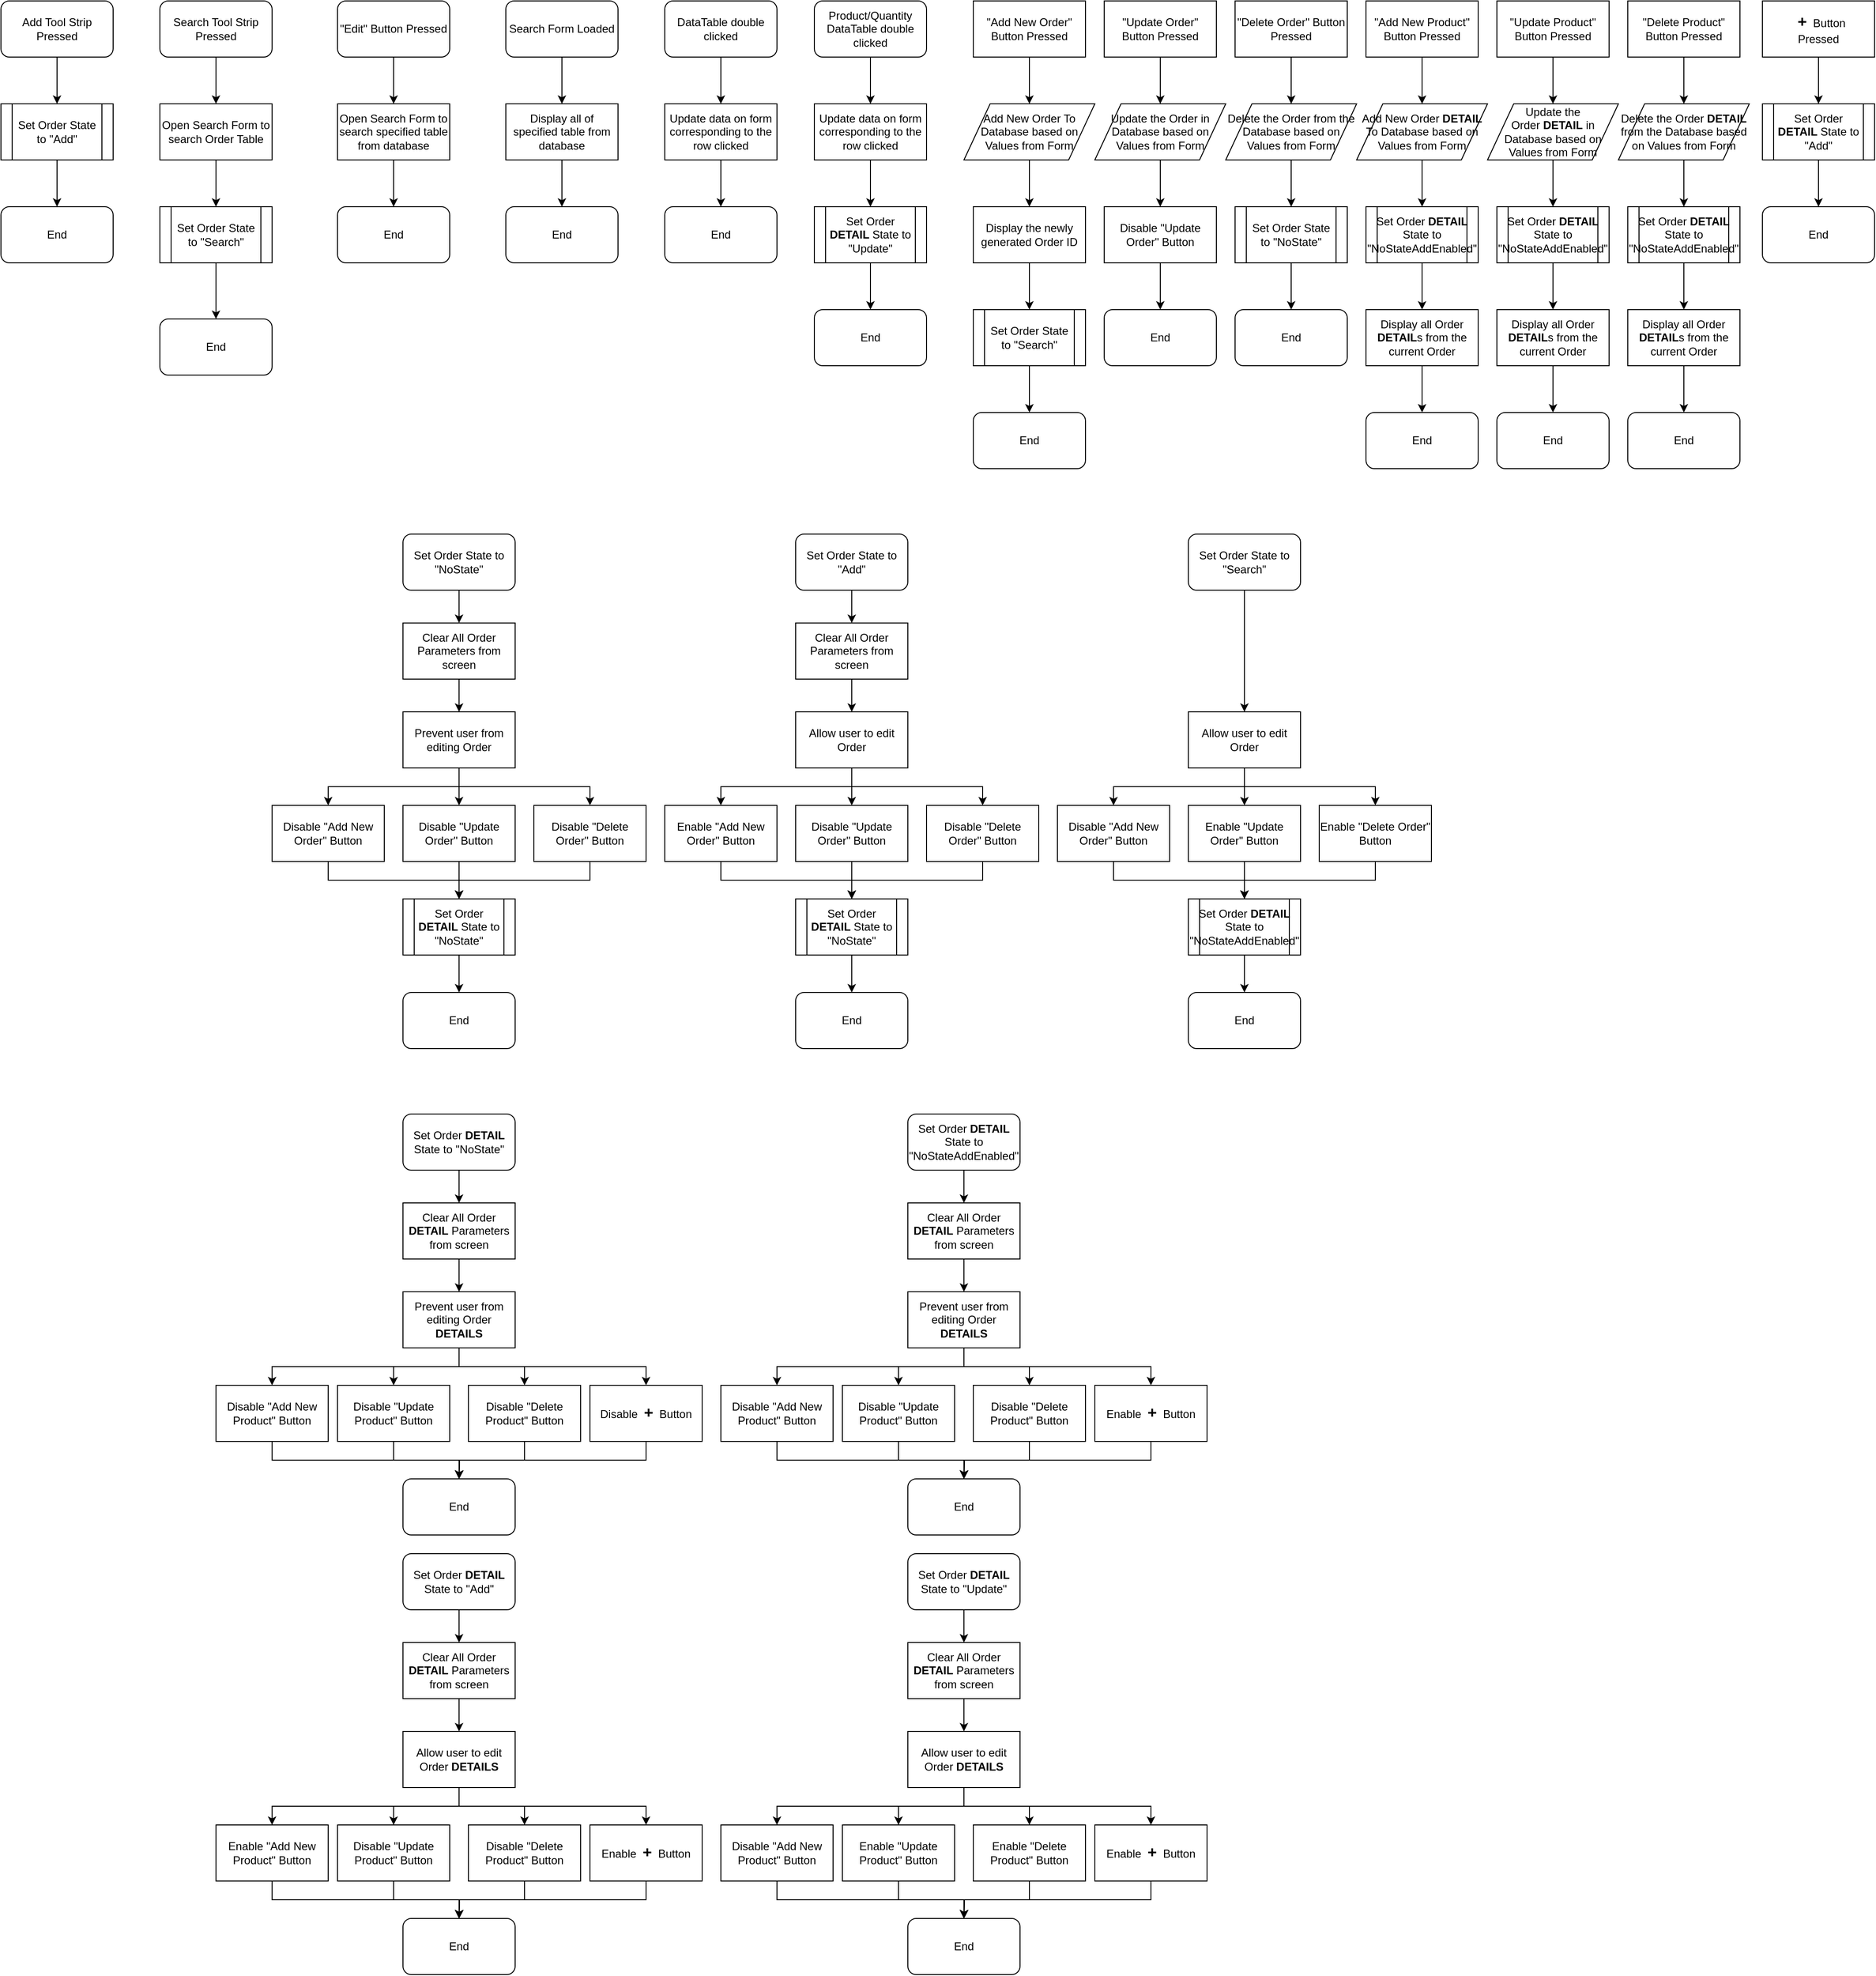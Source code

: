 <mxfile version="12.7.8" type="device"><diagram id="C5RBs43oDa-KdzZeNtuy" name="Page-1"><mxGraphModel dx="3253" dy="1239" grid="1" gridSize="10" guides="1" tooltips="1" connect="1" arrows="1" fold="1" page="1" pageScale="1" pageWidth="827" pageHeight="1169" math="0" shadow="0"><root><mxCell id="WIyWlLk6GJQsqaUBKTNV-0"/><mxCell id="WIyWlLk6GJQsqaUBKTNV-1" parent="WIyWlLk6GJQsqaUBKTNV-0"/><mxCell id="1tQA4zrbip1_rFA6SXoa-4" style="edgeStyle=orthogonalEdgeStyle;rounded=0;orthogonalLoop=1;jettySize=auto;html=1;exitX=0.5;exitY=1;exitDx=0;exitDy=0;entryX=0.5;entryY=0;entryDx=0;entryDy=0;" edge="1" parent="WIyWlLk6GJQsqaUBKTNV-1" source="1tQA4zrbip1_rFA6SXoa-1" target="1tQA4zrbip1_rFA6SXoa-2"><mxGeometry relative="1" as="geometry"/></mxCell><mxCell id="1tQA4zrbip1_rFA6SXoa-1" value="Add Tool Strip Pressed" style="rounded=1;whiteSpace=wrap;html=1;" vertex="1" parent="WIyWlLk6GJQsqaUBKTNV-1"><mxGeometry x="-230" y="120" width="120" height="60" as="geometry"/></mxCell><mxCell id="1tQA4zrbip1_rFA6SXoa-5" style="edgeStyle=orthogonalEdgeStyle;rounded=0;orthogonalLoop=1;jettySize=auto;html=1;exitX=0.5;exitY=1;exitDx=0;exitDy=0;entryX=0.5;entryY=0;entryDx=0;entryDy=0;" edge="1" parent="WIyWlLk6GJQsqaUBKTNV-1" source="1tQA4zrbip1_rFA6SXoa-2" target="1tQA4zrbip1_rFA6SXoa-3"><mxGeometry relative="1" as="geometry"/></mxCell><mxCell id="1tQA4zrbip1_rFA6SXoa-2" value="Set Order State to &quot;Add&quot;" style="shape=process;whiteSpace=wrap;html=1;backgroundOutline=1;" vertex="1" parent="WIyWlLk6GJQsqaUBKTNV-1"><mxGeometry x="-230" y="230" width="120" height="60" as="geometry"/></mxCell><mxCell id="1tQA4zrbip1_rFA6SXoa-3" value="End" style="rounded=1;whiteSpace=wrap;html=1;" vertex="1" parent="WIyWlLk6GJQsqaUBKTNV-1"><mxGeometry x="-230" y="340" width="120" height="60" as="geometry"/></mxCell><mxCell id="1tQA4zrbip1_rFA6SXoa-239" value="" style="edgeStyle=orthogonalEdgeStyle;rounded=0;orthogonalLoop=1;jettySize=auto;html=1;" edge="1" parent="WIyWlLk6GJQsqaUBKTNV-1" source="1tQA4zrbip1_rFA6SXoa-7" target="1tQA4zrbip1_rFA6SXoa-238"><mxGeometry relative="1" as="geometry"/></mxCell><mxCell id="1tQA4zrbip1_rFA6SXoa-7" value="Search Tool Strip Pressed" style="rounded=1;whiteSpace=wrap;html=1;" vertex="1" parent="WIyWlLk6GJQsqaUBKTNV-1"><mxGeometry x="-60" y="120" width="120" height="60" as="geometry"/></mxCell><mxCell id="1tQA4zrbip1_rFA6SXoa-8" style="edgeStyle=orthogonalEdgeStyle;rounded=0;orthogonalLoop=1;jettySize=auto;html=1;exitX=0.5;exitY=1;exitDx=0;exitDy=0;entryX=0.5;entryY=0;entryDx=0;entryDy=0;" edge="1" parent="WIyWlLk6GJQsqaUBKTNV-1" source="1tQA4zrbip1_rFA6SXoa-9" target="1tQA4zrbip1_rFA6SXoa-10"><mxGeometry relative="1" as="geometry"/></mxCell><mxCell id="1tQA4zrbip1_rFA6SXoa-9" value="Set Order State to &quot;Search&quot;" style="shape=process;whiteSpace=wrap;html=1;backgroundOutline=1;" vertex="1" parent="WIyWlLk6GJQsqaUBKTNV-1"><mxGeometry x="-60" y="340" width="120" height="60" as="geometry"/></mxCell><mxCell id="1tQA4zrbip1_rFA6SXoa-10" value="End" style="rounded=1;whiteSpace=wrap;html=1;" vertex="1" parent="WIyWlLk6GJQsqaUBKTNV-1"><mxGeometry x="-60" y="460" width="120" height="60" as="geometry"/></mxCell><mxCell id="1tQA4zrbip1_rFA6SXoa-19" style="edgeStyle=orthogonalEdgeStyle;rounded=0;orthogonalLoop=1;jettySize=auto;html=1;exitX=0.5;exitY=1;exitDx=0;exitDy=0;entryX=0.5;entryY=0;entryDx=0;entryDy=0;" edge="1" parent="WIyWlLk6GJQsqaUBKTNV-1" source="1tQA4zrbip1_rFA6SXoa-11" target="1tQA4zrbip1_rFA6SXoa-13"><mxGeometry relative="1" as="geometry"/></mxCell><mxCell id="1tQA4zrbip1_rFA6SXoa-11" value="Set Order State to &quot;Add&quot;" style="rounded=1;whiteSpace=wrap;html=1;" vertex="1" parent="WIyWlLk6GJQsqaUBKTNV-1"><mxGeometry x="620" y="690" width="120" height="60" as="geometry"/></mxCell><mxCell id="1tQA4zrbip1_rFA6SXoa-20" style="edgeStyle=orthogonalEdgeStyle;rounded=0;orthogonalLoop=1;jettySize=auto;html=1;exitX=0.5;exitY=1;exitDx=0;exitDy=0;entryX=0.5;entryY=0;entryDx=0;entryDy=0;" edge="1" parent="WIyWlLk6GJQsqaUBKTNV-1" source="1tQA4zrbip1_rFA6SXoa-13" target="1tQA4zrbip1_rFA6SXoa-15"><mxGeometry relative="1" as="geometry"/></mxCell><mxCell id="1tQA4zrbip1_rFA6SXoa-13" value="Clear All Order Parameters from screen" style="rounded=0;whiteSpace=wrap;html=1;" vertex="1" parent="WIyWlLk6GJQsqaUBKTNV-1"><mxGeometry x="620" y="785" width="120" height="60" as="geometry"/></mxCell><mxCell id="1tQA4zrbip1_rFA6SXoa-28" style="edgeStyle=orthogonalEdgeStyle;rounded=0;orthogonalLoop=1;jettySize=auto;html=1;exitX=0.5;exitY=1;exitDx=0;exitDy=0;entryX=0.5;entryY=0;entryDx=0;entryDy=0;" edge="1" parent="WIyWlLk6GJQsqaUBKTNV-1" source="1tQA4zrbip1_rFA6SXoa-14" target="1tQA4zrbip1_rFA6SXoa-27"><mxGeometry relative="1" as="geometry"/></mxCell><mxCell id="1tQA4zrbip1_rFA6SXoa-14" value="Set Order &lt;b&gt;DETAIL &lt;/b&gt;State to &quot;NoState&quot;" style="shape=process;whiteSpace=wrap;html=1;backgroundOutline=1;" vertex="1" parent="WIyWlLk6GJQsqaUBKTNV-1"><mxGeometry x="620" y="1080" width="120" height="60" as="geometry"/></mxCell><mxCell id="1tQA4zrbip1_rFA6SXoa-21" style="edgeStyle=orthogonalEdgeStyle;rounded=0;orthogonalLoop=1;jettySize=auto;html=1;exitX=0.5;exitY=1;exitDx=0;exitDy=0;entryX=0.5;entryY=0;entryDx=0;entryDy=0;" edge="1" parent="WIyWlLk6GJQsqaUBKTNV-1" source="1tQA4zrbip1_rFA6SXoa-15" target="1tQA4zrbip1_rFA6SXoa-17"><mxGeometry relative="1" as="geometry"/></mxCell><mxCell id="1tQA4zrbip1_rFA6SXoa-22" style="edgeStyle=orthogonalEdgeStyle;rounded=0;orthogonalLoop=1;jettySize=auto;html=1;exitX=0.5;exitY=1;exitDx=0;exitDy=0;entryX=0.5;entryY=0;entryDx=0;entryDy=0;" edge="1" parent="WIyWlLk6GJQsqaUBKTNV-1" source="1tQA4zrbip1_rFA6SXoa-15" target="1tQA4zrbip1_rFA6SXoa-18"><mxGeometry relative="1" as="geometry"/></mxCell><mxCell id="1tQA4zrbip1_rFA6SXoa-23" style="edgeStyle=orthogonalEdgeStyle;rounded=0;orthogonalLoop=1;jettySize=auto;html=1;exitX=0.5;exitY=1;exitDx=0;exitDy=0;entryX=0.5;entryY=0;entryDx=0;entryDy=0;" edge="1" parent="WIyWlLk6GJQsqaUBKTNV-1" source="1tQA4zrbip1_rFA6SXoa-15" target="1tQA4zrbip1_rFA6SXoa-16"><mxGeometry relative="1" as="geometry"/></mxCell><mxCell id="1tQA4zrbip1_rFA6SXoa-15" value="Allow user to edit Order" style="rounded=0;whiteSpace=wrap;html=1;" vertex="1" parent="WIyWlLk6GJQsqaUBKTNV-1"><mxGeometry x="620" y="880" width="120" height="60" as="geometry"/></mxCell><mxCell id="1tQA4zrbip1_rFA6SXoa-26" style="edgeStyle=orthogonalEdgeStyle;rounded=0;orthogonalLoop=1;jettySize=auto;html=1;exitX=0.5;exitY=1;exitDx=0;exitDy=0;" edge="1" parent="WIyWlLk6GJQsqaUBKTNV-1" source="1tQA4zrbip1_rFA6SXoa-16"><mxGeometry relative="1" as="geometry"><mxPoint x="680" y="1080" as="targetPoint"/></mxGeometry></mxCell><mxCell id="1tQA4zrbip1_rFA6SXoa-16" value="Disable &quot;Update Order&quot; Button" style="rounded=0;whiteSpace=wrap;html=1;" vertex="1" parent="WIyWlLk6GJQsqaUBKTNV-1"><mxGeometry x="620" y="980" width="120" height="60" as="geometry"/></mxCell><mxCell id="1tQA4zrbip1_rFA6SXoa-24" style="edgeStyle=orthogonalEdgeStyle;rounded=0;orthogonalLoop=1;jettySize=auto;html=1;exitX=0.5;exitY=1;exitDx=0;exitDy=0;entryX=0.5;entryY=0;entryDx=0;entryDy=0;" edge="1" parent="WIyWlLk6GJQsqaUBKTNV-1" source="1tQA4zrbip1_rFA6SXoa-17" target="1tQA4zrbip1_rFA6SXoa-14"><mxGeometry relative="1" as="geometry"/></mxCell><mxCell id="1tQA4zrbip1_rFA6SXoa-17" value="Enable &quot;Add New Order&quot; Button" style="rounded=0;whiteSpace=wrap;html=1;" vertex="1" parent="WIyWlLk6GJQsqaUBKTNV-1"><mxGeometry x="480" y="980" width="120" height="60" as="geometry"/></mxCell><mxCell id="1tQA4zrbip1_rFA6SXoa-25" style="edgeStyle=orthogonalEdgeStyle;rounded=0;orthogonalLoop=1;jettySize=auto;html=1;exitX=0.5;exitY=1;exitDx=0;exitDy=0;entryX=0.5;entryY=0;entryDx=0;entryDy=0;" edge="1" parent="WIyWlLk6GJQsqaUBKTNV-1" source="1tQA4zrbip1_rFA6SXoa-18" target="1tQA4zrbip1_rFA6SXoa-14"><mxGeometry relative="1" as="geometry"/></mxCell><mxCell id="1tQA4zrbip1_rFA6SXoa-18" value="Disable &quot;Delete Order&quot; Button" style="rounded=0;whiteSpace=wrap;html=1;" vertex="1" parent="WIyWlLk6GJQsqaUBKTNV-1"><mxGeometry x="760" y="980" width="120" height="60" as="geometry"/></mxCell><mxCell id="1tQA4zrbip1_rFA6SXoa-27" value="End" style="rounded=1;whiteSpace=wrap;html=1;" vertex="1" parent="WIyWlLk6GJQsqaUBKTNV-1"><mxGeometry x="620" y="1180" width="120" height="60" as="geometry"/></mxCell><mxCell id="1tQA4zrbip1_rFA6SXoa-30" value="Set Order State to &quot;Search&quot;" style="rounded=1;whiteSpace=wrap;html=1;" vertex="1" parent="WIyWlLk6GJQsqaUBKTNV-1"><mxGeometry x="1040" y="690" width="120" height="60" as="geometry"/></mxCell><mxCell id="1tQA4zrbip1_rFA6SXoa-31" style="edgeStyle=orthogonalEdgeStyle;rounded=0;orthogonalLoop=1;jettySize=auto;html=1;exitX=0.5;exitY=1;exitDx=0;exitDy=0;entryX=0.5;entryY=0;entryDx=0;entryDy=0;" edge="1" parent="WIyWlLk6GJQsqaUBKTNV-1" source="1tQA4zrbip1_rFA6SXoa-30" target="1tQA4zrbip1_rFA6SXoa-38"><mxGeometry relative="1" as="geometry"><mxPoint x="1100" y="845" as="sourcePoint"/></mxGeometry></mxCell><mxCell id="1tQA4zrbip1_rFA6SXoa-33" style="edgeStyle=orthogonalEdgeStyle;rounded=0;orthogonalLoop=1;jettySize=auto;html=1;exitX=0.5;exitY=1;exitDx=0;exitDy=0;entryX=0.5;entryY=0;entryDx=0;entryDy=0;" edge="1" parent="WIyWlLk6GJQsqaUBKTNV-1" source="1tQA4zrbip1_rFA6SXoa-34" target="1tQA4zrbip1_rFA6SXoa-45"><mxGeometry relative="1" as="geometry"/></mxCell><mxCell id="1tQA4zrbip1_rFA6SXoa-34" value="Set Order &lt;b&gt;DETAIL &lt;/b&gt;State to &quot;NoStateAddEnabled&quot;" style="shape=process;whiteSpace=wrap;html=1;backgroundOutline=1;" vertex="1" parent="WIyWlLk6GJQsqaUBKTNV-1"><mxGeometry x="1040" y="1080" width="120" height="60" as="geometry"/></mxCell><mxCell id="1tQA4zrbip1_rFA6SXoa-35" style="edgeStyle=orthogonalEdgeStyle;rounded=0;orthogonalLoop=1;jettySize=auto;html=1;exitX=0.5;exitY=1;exitDx=0;exitDy=0;entryX=0.5;entryY=0;entryDx=0;entryDy=0;" edge="1" parent="WIyWlLk6GJQsqaUBKTNV-1" source="1tQA4zrbip1_rFA6SXoa-38" target="1tQA4zrbip1_rFA6SXoa-42"><mxGeometry relative="1" as="geometry"/></mxCell><mxCell id="1tQA4zrbip1_rFA6SXoa-36" style="edgeStyle=orthogonalEdgeStyle;rounded=0;orthogonalLoop=1;jettySize=auto;html=1;exitX=0.5;exitY=1;exitDx=0;exitDy=0;entryX=0.5;entryY=0;entryDx=0;entryDy=0;" edge="1" parent="WIyWlLk6GJQsqaUBKTNV-1" source="1tQA4zrbip1_rFA6SXoa-38" target="1tQA4zrbip1_rFA6SXoa-44"><mxGeometry relative="1" as="geometry"/></mxCell><mxCell id="1tQA4zrbip1_rFA6SXoa-37" style="edgeStyle=orthogonalEdgeStyle;rounded=0;orthogonalLoop=1;jettySize=auto;html=1;exitX=0.5;exitY=1;exitDx=0;exitDy=0;entryX=0.5;entryY=0;entryDx=0;entryDy=0;" edge="1" parent="WIyWlLk6GJQsqaUBKTNV-1" source="1tQA4zrbip1_rFA6SXoa-38" target="1tQA4zrbip1_rFA6SXoa-40"><mxGeometry relative="1" as="geometry"/></mxCell><mxCell id="1tQA4zrbip1_rFA6SXoa-38" value="Allow user to edit Order" style="rounded=0;whiteSpace=wrap;html=1;" vertex="1" parent="WIyWlLk6GJQsqaUBKTNV-1"><mxGeometry x="1040" y="880" width="120" height="60" as="geometry"/></mxCell><mxCell id="1tQA4zrbip1_rFA6SXoa-39" style="edgeStyle=orthogonalEdgeStyle;rounded=0;orthogonalLoop=1;jettySize=auto;html=1;exitX=0.5;exitY=1;exitDx=0;exitDy=0;" edge="1" parent="WIyWlLk6GJQsqaUBKTNV-1" source="1tQA4zrbip1_rFA6SXoa-40"><mxGeometry relative="1" as="geometry"><mxPoint x="1100.0" y="1080" as="targetPoint"/></mxGeometry></mxCell><mxCell id="1tQA4zrbip1_rFA6SXoa-40" value="Enable &quot;Update Order&quot; Button" style="rounded=0;whiteSpace=wrap;html=1;" vertex="1" parent="WIyWlLk6GJQsqaUBKTNV-1"><mxGeometry x="1040" y="980" width="120" height="60" as="geometry"/></mxCell><mxCell id="1tQA4zrbip1_rFA6SXoa-41" style="edgeStyle=orthogonalEdgeStyle;rounded=0;orthogonalLoop=1;jettySize=auto;html=1;exitX=0.5;exitY=1;exitDx=0;exitDy=0;entryX=0.5;entryY=0;entryDx=0;entryDy=0;" edge="1" parent="WIyWlLk6GJQsqaUBKTNV-1" source="1tQA4zrbip1_rFA6SXoa-42" target="1tQA4zrbip1_rFA6SXoa-34"><mxGeometry relative="1" as="geometry"/></mxCell><mxCell id="1tQA4zrbip1_rFA6SXoa-42" value="Disable &quot;Add New Order&quot; Button" style="rounded=0;whiteSpace=wrap;html=1;" vertex="1" parent="WIyWlLk6GJQsqaUBKTNV-1"><mxGeometry x="900" y="980" width="120" height="60" as="geometry"/></mxCell><mxCell id="1tQA4zrbip1_rFA6SXoa-43" style="edgeStyle=orthogonalEdgeStyle;rounded=0;orthogonalLoop=1;jettySize=auto;html=1;exitX=0.5;exitY=1;exitDx=0;exitDy=0;entryX=0.5;entryY=0;entryDx=0;entryDy=0;" edge="1" parent="WIyWlLk6GJQsqaUBKTNV-1" source="1tQA4zrbip1_rFA6SXoa-44" target="1tQA4zrbip1_rFA6SXoa-34"><mxGeometry relative="1" as="geometry"/></mxCell><mxCell id="1tQA4zrbip1_rFA6SXoa-44" value="Enable&amp;nbsp;&quot;Delete Order&quot; Button" style="rounded=0;whiteSpace=wrap;html=1;" vertex="1" parent="WIyWlLk6GJQsqaUBKTNV-1"><mxGeometry x="1180" y="980" width="120" height="60" as="geometry"/></mxCell><mxCell id="1tQA4zrbip1_rFA6SXoa-45" value="End" style="rounded=1;whiteSpace=wrap;html=1;" vertex="1" parent="WIyWlLk6GJQsqaUBKTNV-1"><mxGeometry x="1040" y="1180" width="120" height="60" as="geometry"/></mxCell><mxCell id="1tQA4zrbip1_rFA6SXoa-47" style="edgeStyle=orthogonalEdgeStyle;rounded=0;orthogonalLoop=1;jettySize=auto;html=1;exitX=0.5;exitY=1;exitDx=0;exitDy=0;entryX=0.5;entryY=0;entryDx=0;entryDy=0;" edge="1" parent="WIyWlLk6GJQsqaUBKTNV-1" source="1tQA4zrbip1_rFA6SXoa-48" target="1tQA4zrbip1_rFA6SXoa-50"><mxGeometry relative="1" as="geometry"/></mxCell><mxCell id="1tQA4zrbip1_rFA6SXoa-48" value="Set Order State to &quot;NoState&quot;" style="rounded=1;whiteSpace=wrap;html=1;" vertex="1" parent="WIyWlLk6GJQsqaUBKTNV-1"><mxGeometry x="200" y="690" width="120" height="60" as="geometry"/></mxCell><mxCell id="1tQA4zrbip1_rFA6SXoa-49" style="edgeStyle=orthogonalEdgeStyle;rounded=0;orthogonalLoop=1;jettySize=auto;html=1;exitX=0.5;exitY=1;exitDx=0;exitDy=0;entryX=0.5;entryY=0;entryDx=0;entryDy=0;" edge="1" parent="WIyWlLk6GJQsqaUBKTNV-1" source="1tQA4zrbip1_rFA6SXoa-50" target="1tQA4zrbip1_rFA6SXoa-56"><mxGeometry relative="1" as="geometry"/></mxCell><mxCell id="1tQA4zrbip1_rFA6SXoa-50" value="Clear All Order Parameters from screen" style="rounded=0;whiteSpace=wrap;html=1;" vertex="1" parent="WIyWlLk6GJQsqaUBKTNV-1"><mxGeometry x="200" y="785" width="120" height="60" as="geometry"/></mxCell><mxCell id="1tQA4zrbip1_rFA6SXoa-51" style="edgeStyle=orthogonalEdgeStyle;rounded=0;orthogonalLoop=1;jettySize=auto;html=1;exitX=0.5;exitY=1;exitDx=0;exitDy=0;entryX=0.5;entryY=0;entryDx=0;entryDy=0;" edge="1" parent="WIyWlLk6GJQsqaUBKTNV-1" source="1tQA4zrbip1_rFA6SXoa-52" target="1tQA4zrbip1_rFA6SXoa-63"><mxGeometry relative="1" as="geometry"/></mxCell><mxCell id="1tQA4zrbip1_rFA6SXoa-52" value="Set Order &lt;b&gt;DETAIL &lt;/b&gt;State to &quot;NoState&quot;" style="shape=process;whiteSpace=wrap;html=1;backgroundOutline=1;" vertex="1" parent="WIyWlLk6GJQsqaUBKTNV-1"><mxGeometry x="200" y="1080" width="120" height="60" as="geometry"/></mxCell><mxCell id="1tQA4zrbip1_rFA6SXoa-53" style="edgeStyle=orthogonalEdgeStyle;rounded=0;orthogonalLoop=1;jettySize=auto;html=1;exitX=0.5;exitY=1;exitDx=0;exitDy=0;entryX=0.5;entryY=0;entryDx=0;entryDy=0;" edge="1" parent="WIyWlLk6GJQsqaUBKTNV-1" source="1tQA4zrbip1_rFA6SXoa-56" target="1tQA4zrbip1_rFA6SXoa-60"><mxGeometry relative="1" as="geometry"/></mxCell><mxCell id="1tQA4zrbip1_rFA6SXoa-54" style="edgeStyle=orthogonalEdgeStyle;rounded=0;orthogonalLoop=1;jettySize=auto;html=1;exitX=0.5;exitY=1;exitDx=0;exitDy=0;entryX=0.5;entryY=0;entryDx=0;entryDy=0;" edge="1" parent="WIyWlLk6GJQsqaUBKTNV-1" source="1tQA4zrbip1_rFA6SXoa-56" target="1tQA4zrbip1_rFA6SXoa-62"><mxGeometry relative="1" as="geometry"/></mxCell><mxCell id="1tQA4zrbip1_rFA6SXoa-55" style="edgeStyle=orthogonalEdgeStyle;rounded=0;orthogonalLoop=1;jettySize=auto;html=1;exitX=0.5;exitY=1;exitDx=0;exitDy=0;entryX=0.5;entryY=0;entryDx=0;entryDy=0;" edge="1" parent="WIyWlLk6GJQsqaUBKTNV-1" source="1tQA4zrbip1_rFA6SXoa-56" target="1tQA4zrbip1_rFA6SXoa-58"><mxGeometry relative="1" as="geometry"/></mxCell><mxCell id="1tQA4zrbip1_rFA6SXoa-56" value="Prevent user from editing Order" style="rounded=0;whiteSpace=wrap;html=1;" vertex="1" parent="WIyWlLk6GJQsqaUBKTNV-1"><mxGeometry x="200" y="880" width="120" height="60" as="geometry"/></mxCell><mxCell id="1tQA4zrbip1_rFA6SXoa-57" style="edgeStyle=orthogonalEdgeStyle;rounded=0;orthogonalLoop=1;jettySize=auto;html=1;exitX=0.5;exitY=1;exitDx=0;exitDy=0;" edge="1" parent="WIyWlLk6GJQsqaUBKTNV-1" source="1tQA4zrbip1_rFA6SXoa-58"><mxGeometry relative="1" as="geometry"><mxPoint x="260" y="1080" as="targetPoint"/></mxGeometry></mxCell><mxCell id="1tQA4zrbip1_rFA6SXoa-58" value="Disable &quot;Update Order&quot; Button" style="rounded=0;whiteSpace=wrap;html=1;" vertex="1" parent="WIyWlLk6GJQsqaUBKTNV-1"><mxGeometry x="200" y="980" width="120" height="60" as="geometry"/></mxCell><mxCell id="1tQA4zrbip1_rFA6SXoa-59" style="edgeStyle=orthogonalEdgeStyle;rounded=0;orthogonalLoop=1;jettySize=auto;html=1;exitX=0.5;exitY=1;exitDx=0;exitDy=0;entryX=0.5;entryY=0;entryDx=0;entryDy=0;" edge="1" parent="WIyWlLk6GJQsqaUBKTNV-1" source="1tQA4zrbip1_rFA6SXoa-60" target="1tQA4zrbip1_rFA6SXoa-52"><mxGeometry relative="1" as="geometry"/></mxCell><mxCell id="1tQA4zrbip1_rFA6SXoa-60" value="Disable &quot;Add New Order&quot; Button" style="rounded=0;whiteSpace=wrap;html=1;" vertex="1" parent="WIyWlLk6GJQsqaUBKTNV-1"><mxGeometry x="60" y="980" width="120" height="60" as="geometry"/></mxCell><mxCell id="1tQA4zrbip1_rFA6SXoa-61" style="edgeStyle=orthogonalEdgeStyle;rounded=0;orthogonalLoop=1;jettySize=auto;html=1;exitX=0.5;exitY=1;exitDx=0;exitDy=0;entryX=0.5;entryY=0;entryDx=0;entryDy=0;" edge="1" parent="WIyWlLk6GJQsqaUBKTNV-1" source="1tQA4zrbip1_rFA6SXoa-62" target="1tQA4zrbip1_rFA6SXoa-52"><mxGeometry relative="1" as="geometry"/></mxCell><mxCell id="1tQA4zrbip1_rFA6SXoa-62" value="Disable &quot;Delete Order&quot; Button" style="rounded=0;whiteSpace=wrap;html=1;" vertex="1" parent="WIyWlLk6GJQsqaUBKTNV-1"><mxGeometry x="340" y="980" width="120" height="60" as="geometry"/></mxCell><mxCell id="1tQA4zrbip1_rFA6SXoa-63" value="End" style="rounded=1;whiteSpace=wrap;html=1;" vertex="1" parent="WIyWlLk6GJQsqaUBKTNV-1"><mxGeometry x="200" y="1180" width="120" height="60" as="geometry"/></mxCell><mxCell id="1tQA4zrbip1_rFA6SXoa-66" style="edgeStyle=orthogonalEdgeStyle;rounded=0;orthogonalLoop=1;jettySize=auto;html=1;exitX=0.5;exitY=1;exitDx=0;exitDy=0;entryX=0.5;entryY=0;entryDx=0;entryDy=0;" edge="1" parent="WIyWlLk6GJQsqaUBKTNV-1" source="1tQA4zrbip1_rFA6SXoa-64" target="1tQA4zrbip1_rFA6SXoa-65"><mxGeometry relative="1" as="geometry"/></mxCell><mxCell id="1tQA4zrbip1_rFA6SXoa-64" value="DataTable double clicked" style="rounded=1;whiteSpace=wrap;html=1;" vertex="1" parent="WIyWlLk6GJQsqaUBKTNV-1"><mxGeometry x="480" y="120" width="120" height="60" as="geometry"/></mxCell><mxCell id="1tQA4zrbip1_rFA6SXoa-68" style="edgeStyle=orthogonalEdgeStyle;rounded=0;orthogonalLoop=1;jettySize=auto;html=1;exitX=0.5;exitY=1;exitDx=0;exitDy=0;entryX=0.5;entryY=0;entryDx=0;entryDy=0;" edge="1" parent="WIyWlLk6GJQsqaUBKTNV-1" source="1tQA4zrbip1_rFA6SXoa-65" target="1tQA4zrbip1_rFA6SXoa-67"><mxGeometry relative="1" as="geometry"/></mxCell><mxCell id="1tQA4zrbip1_rFA6SXoa-65" value="Update data on form corresponding to the row clicked" style="rounded=0;whiteSpace=wrap;html=1;" vertex="1" parent="WIyWlLk6GJQsqaUBKTNV-1"><mxGeometry x="480" y="230" width="120" height="60" as="geometry"/></mxCell><mxCell id="1tQA4zrbip1_rFA6SXoa-67" value="End" style="rounded=1;whiteSpace=wrap;html=1;" vertex="1" parent="WIyWlLk6GJQsqaUBKTNV-1"><mxGeometry x="480" y="340" width="120" height="60" as="geometry"/></mxCell><mxCell id="1tQA4zrbip1_rFA6SXoa-69" style="edgeStyle=orthogonalEdgeStyle;rounded=0;orthogonalLoop=1;jettySize=auto;html=1;exitX=0.5;exitY=1;exitDx=0;exitDy=0;entryX=0.5;entryY=0;entryDx=0;entryDy=0;" edge="1" parent="WIyWlLk6GJQsqaUBKTNV-1" source="1tQA4zrbip1_rFA6SXoa-70" target="1tQA4zrbip1_rFA6SXoa-72"><mxGeometry relative="1" as="geometry"/></mxCell><mxCell id="1tQA4zrbip1_rFA6SXoa-70" value="Set Order &lt;b&gt;DETAIL &lt;/b&gt;State to &quot;NoState&quot;" style="rounded=1;whiteSpace=wrap;html=1;" vertex="1" parent="WIyWlLk6GJQsqaUBKTNV-1"><mxGeometry x="200" y="1310" width="120" height="60" as="geometry"/></mxCell><mxCell id="1tQA4zrbip1_rFA6SXoa-71" style="edgeStyle=orthogonalEdgeStyle;rounded=0;orthogonalLoop=1;jettySize=auto;html=1;exitX=0.5;exitY=1;exitDx=0;exitDy=0;entryX=0.5;entryY=0;entryDx=0;entryDy=0;" edge="1" parent="WIyWlLk6GJQsqaUBKTNV-1" source="1tQA4zrbip1_rFA6SXoa-72" target="1tQA4zrbip1_rFA6SXoa-78"><mxGeometry relative="1" as="geometry"/></mxCell><mxCell id="1tQA4zrbip1_rFA6SXoa-72" value="Clear All Order &lt;b&gt;DETAIL&lt;/b&gt; Parameters from screen" style="rounded=0;whiteSpace=wrap;html=1;" vertex="1" parent="WIyWlLk6GJQsqaUBKTNV-1"><mxGeometry x="200" y="1405" width="120" height="60" as="geometry"/></mxCell><mxCell id="1tQA4zrbip1_rFA6SXoa-102" style="edgeStyle=orthogonalEdgeStyle;rounded=0;orthogonalLoop=1;jettySize=auto;html=1;exitX=0.5;exitY=1;exitDx=0;exitDy=0;entryX=0.5;entryY=0;entryDx=0;entryDy=0;" edge="1" parent="WIyWlLk6GJQsqaUBKTNV-1" source="1tQA4zrbip1_rFA6SXoa-78" target="1tQA4zrbip1_rFA6SXoa-82"><mxGeometry relative="1" as="geometry"/></mxCell><mxCell id="1tQA4zrbip1_rFA6SXoa-103" style="edgeStyle=orthogonalEdgeStyle;rounded=0;orthogonalLoop=1;jettySize=auto;html=1;exitX=0.5;exitY=1;exitDx=0;exitDy=0;entryX=0.5;entryY=0;entryDx=0;entryDy=0;" edge="1" parent="WIyWlLk6GJQsqaUBKTNV-1" source="1tQA4zrbip1_rFA6SXoa-78" target="1tQA4zrbip1_rFA6SXoa-101"><mxGeometry relative="1" as="geometry"/></mxCell><mxCell id="1tQA4zrbip1_rFA6SXoa-104" style="edgeStyle=orthogonalEdgeStyle;rounded=0;orthogonalLoop=1;jettySize=auto;html=1;exitX=0.5;exitY=1;exitDx=0;exitDy=0;entryX=0.5;entryY=0;entryDx=0;entryDy=0;" edge="1" parent="WIyWlLk6GJQsqaUBKTNV-1" source="1tQA4zrbip1_rFA6SXoa-78" target="1tQA4zrbip1_rFA6SXoa-84"><mxGeometry relative="1" as="geometry"/></mxCell><mxCell id="1tQA4zrbip1_rFA6SXoa-105" style="edgeStyle=orthogonalEdgeStyle;rounded=0;orthogonalLoop=1;jettySize=auto;html=1;exitX=0.5;exitY=1;exitDx=0;exitDy=0;entryX=0.5;entryY=0;entryDx=0;entryDy=0;" edge="1" parent="WIyWlLk6GJQsqaUBKTNV-1" source="1tQA4zrbip1_rFA6SXoa-78" target="1tQA4zrbip1_rFA6SXoa-80"><mxGeometry relative="1" as="geometry"/></mxCell><mxCell id="1tQA4zrbip1_rFA6SXoa-78" value="Prevent user from editing Order &lt;b&gt;DETAILS&lt;/b&gt;" style="rounded=0;whiteSpace=wrap;html=1;" vertex="1" parent="WIyWlLk6GJQsqaUBKTNV-1"><mxGeometry x="200" y="1500" width="120" height="60" as="geometry"/></mxCell><mxCell id="1tQA4zrbip1_rFA6SXoa-107" style="edgeStyle=orthogonalEdgeStyle;rounded=0;orthogonalLoop=1;jettySize=auto;html=1;exitX=0.5;exitY=1;exitDx=0;exitDy=0;" edge="1" parent="WIyWlLk6GJQsqaUBKTNV-1" source="1tQA4zrbip1_rFA6SXoa-80"><mxGeometry relative="1" as="geometry"><mxPoint x="260" y="1700" as="targetPoint"/></mxGeometry></mxCell><mxCell id="1tQA4zrbip1_rFA6SXoa-80" value="Disable &quot;Update Product&quot; Button" style="rounded=0;whiteSpace=wrap;html=1;" vertex="1" parent="WIyWlLk6GJQsqaUBKTNV-1"><mxGeometry x="130" y="1600" width="120" height="60" as="geometry"/></mxCell><mxCell id="1tQA4zrbip1_rFA6SXoa-106" style="edgeStyle=orthogonalEdgeStyle;rounded=0;orthogonalLoop=1;jettySize=auto;html=1;exitX=0.5;exitY=1;exitDx=0;exitDy=0;entryX=0.5;entryY=0;entryDx=0;entryDy=0;" edge="1" parent="WIyWlLk6GJQsqaUBKTNV-1" source="1tQA4zrbip1_rFA6SXoa-82" target="1tQA4zrbip1_rFA6SXoa-85"><mxGeometry relative="1" as="geometry"/></mxCell><mxCell id="1tQA4zrbip1_rFA6SXoa-82" value="Disable &quot;Add New Product&quot; Button" style="rounded=0;whiteSpace=wrap;html=1;" vertex="1" parent="WIyWlLk6GJQsqaUBKTNV-1"><mxGeometry y="1600" width="120" height="60" as="geometry"/></mxCell><mxCell id="1tQA4zrbip1_rFA6SXoa-108" style="edgeStyle=orthogonalEdgeStyle;rounded=0;orthogonalLoop=1;jettySize=auto;html=1;exitX=0.5;exitY=1;exitDx=0;exitDy=0;" edge="1" parent="WIyWlLk6GJQsqaUBKTNV-1" source="1tQA4zrbip1_rFA6SXoa-84"><mxGeometry relative="1" as="geometry"><mxPoint x="260" y="1700" as="targetPoint"/></mxGeometry></mxCell><mxCell id="1tQA4zrbip1_rFA6SXoa-84" value="Disable &quot;Delete Product&quot; Button" style="rounded=0;whiteSpace=wrap;html=1;" vertex="1" parent="WIyWlLk6GJQsqaUBKTNV-1"><mxGeometry x="270" y="1600" width="120" height="60" as="geometry"/></mxCell><mxCell id="1tQA4zrbip1_rFA6SXoa-85" value="End" style="rounded=1;whiteSpace=wrap;html=1;" vertex="1" parent="WIyWlLk6GJQsqaUBKTNV-1"><mxGeometry x="200" y="1700" width="120" height="60" as="geometry"/></mxCell><mxCell id="1tQA4zrbip1_rFA6SXoa-109" style="edgeStyle=orthogonalEdgeStyle;rounded=0;orthogonalLoop=1;jettySize=auto;html=1;exitX=0.5;exitY=1;exitDx=0;exitDy=0;entryX=0.5;entryY=0;entryDx=0;entryDy=0;" edge="1" parent="WIyWlLk6GJQsqaUBKTNV-1" source="1tQA4zrbip1_rFA6SXoa-101" target="1tQA4zrbip1_rFA6SXoa-85"><mxGeometry relative="1" as="geometry"/></mxCell><mxCell id="1tQA4zrbip1_rFA6SXoa-101" value="Disable&amp;nbsp; &lt;b&gt;&lt;font style=&quot;font-size: 17px&quot;&gt;+&lt;/font&gt;&lt;/b&gt;&amp;nbsp; Button" style="rounded=0;whiteSpace=wrap;html=1;" vertex="1" parent="WIyWlLk6GJQsqaUBKTNV-1"><mxGeometry x="400" y="1600" width="120" height="60" as="geometry"/></mxCell><mxCell id="1tQA4zrbip1_rFA6SXoa-110" style="edgeStyle=orthogonalEdgeStyle;rounded=0;orthogonalLoop=1;jettySize=auto;html=1;exitX=0.5;exitY=1;exitDx=0;exitDy=0;entryX=0.5;entryY=0;entryDx=0;entryDy=0;" edge="1" parent="WIyWlLk6GJQsqaUBKTNV-1" source="1tQA4zrbip1_rFA6SXoa-111" target="1tQA4zrbip1_rFA6SXoa-113"><mxGeometry relative="1" as="geometry"/></mxCell><mxCell id="1tQA4zrbip1_rFA6SXoa-111" value="Set Order &lt;b&gt;DETAIL &lt;/b&gt;State to &quot;NoStateAddEnabled&quot;" style="rounded=1;whiteSpace=wrap;html=1;" vertex="1" parent="WIyWlLk6GJQsqaUBKTNV-1"><mxGeometry x="740" y="1310" width="120" height="60" as="geometry"/></mxCell><mxCell id="1tQA4zrbip1_rFA6SXoa-112" style="edgeStyle=orthogonalEdgeStyle;rounded=0;orthogonalLoop=1;jettySize=auto;html=1;exitX=0.5;exitY=1;exitDx=0;exitDy=0;entryX=0.5;entryY=0;entryDx=0;entryDy=0;" edge="1" parent="WIyWlLk6GJQsqaUBKTNV-1" source="1tQA4zrbip1_rFA6SXoa-113" target="1tQA4zrbip1_rFA6SXoa-118"><mxGeometry relative="1" as="geometry"/></mxCell><mxCell id="1tQA4zrbip1_rFA6SXoa-113" value="Clear All Order &lt;b&gt;DETAIL&lt;/b&gt; Parameters from screen" style="rounded=0;whiteSpace=wrap;html=1;" vertex="1" parent="WIyWlLk6GJQsqaUBKTNV-1"><mxGeometry x="740" y="1405" width="120" height="60" as="geometry"/></mxCell><mxCell id="1tQA4zrbip1_rFA6SXoa-114" style="edgeStyle=orthogonalEdgeStyle;rounded=0;orthogonalLoop=1;jettySize=auto;html=1;exitX=0.5;exitY=1;exitDx=0;exitDy=0;entryX=0.5;entryY=0;entryDx=0;entryDy=0;" edge="1" parent="WIyWlLk6GJQsqaUBKTNV-1" source="1tQA4zrbip1_rFA6SXoa-118" target="1tQA4zrbip1_rFA6SXoa-122"><mxGeometry relative="1" as="geometry"/></mxCell><mxCell id="1tQA4zrbip1_rFA6SXoa-115" style="edgeStyle=orthogonalEdgeStyle;rounded=0;orthogonalLoop=1;jettySize=auto;html=1;exitX=0.5;exitY=1;exitDx=0;exitDy=0;entryX=0.5;entryY=0;entryDx=0;entryDy=0;" edge="1" parent="WIyWlLk6GJQsqaUBKTNV-1" source="1tQA4zrbip1_rFA6SXoa-118" target="1tQA4zrbip1_rFA6SXoa-127"><mxGeometry relative="1" as="geometry"/></mxCell><mxCell id="1tQA4zrbip1_rFA6SXoa-116" style="edgeStyle=orthogonalEdgeStyle;rounded=0;orthogonalLoop=1;jettySize=auto;html=1;exitX=0.5;exitY=1;exitDx=0;exitDy=0;entryX=0.5;entryY=0;entryDx=0;entryDy=0;" edge="1" parent="WIyWlLk6GJQsqaUBKTNV-1" source="1tQA4zrbip1_rFA6SXoa-118" target="1tQA4zrbip1_rFA6SXoa-124"><mxGeometry relative="1" as="geometry"/></mxCell><mxCell id="1tQA4zrbip1_rFA6SXoa-117" style="edgeStyle=orthogonalEdgeStyle;rounded=0;orthogonalLoop=1;jettySize=auto;html=1;exitX=0.5;exitY=1;exitDx=0;exitDy=0;entryX=0.5;entryY=0;entryDx=0;entryDy=0;" edge="1" parent="WIyWlLk6GJQsqaUBKTNV-1" source="1tQA4zrbip1_rFA6SXoa-118" target="1tQA4zrbip1_rFA6SXoa-120"><mxGeometry relative="1" as="geometry"/></mxCell><mxCell id="1tQA4zrbip1_rFA6SXoa-118" value="Prevent user from editing Order &lt;b&gt;DETAILS&lt;/b&gt;" style="rounded=0;whiteSpace=wrap;html=1;" vertex="1" parent="WIyWlLk6GJQsqaUBKTNV-1"><mxGeometry x="740" y="1500" width="120" height="60" as="geometry"/></mxCell><mxCell id="1tQA4zrbip1_rFA6SXoa-119" style="edgeStyle=orthogonalEdgeStyle;rounded=0;orthogonalLoop=1;jettySize=auto;html=1;exitX=0.5;exitY=1;exitDx=0;exitDy=0;" edge="1" parent="WIyWlLk6GJQsqaUBKTNV-1" source="1tQA4zrbip1_rFA6SXoa-120"><mxGeometry relative="1" as="geometry"><mxPoint x="800" y="1700" as="targetPoint"/></mxGeometry></mxCell><mxCell id="1tQA4zrbip1_rFA6SXoa-120" value="Disable &quot;Update Product&quot; Button" style="rounded=0;whiteSpace=wrap;html=1;" vertex="1" parent="WIyWlLk6GJQsqaUBKTNV-1"><mxGeometry x="670" y="1600" width="120" height="60" as="geometry"/></mxCell><mxCell id="1tQA4zrbip1_rFA6SXoa-121" style="edgeStyle=orthogonalEdgeStyle;rounded=0;orthogonalLoop=1;jettySize=auto;html=1;exitX=0.5;exitY=1;exitDx=0;exitDy=0;entryX=0.5;entryY=0;entryDx=0;entryDy=0;" edge="1" parent="WIyWlLk6GJQsqaUBKTNV-1" source="1tQA4zrbip1_rFA6SXoa-122" target="1tQA4zrbip1_rFA6SXoa-125"><mxGeometry relative="1" as="geometry"/></mxCell><mxCell id="1tQA4zrbip1_rFA6SXoa-122" value="Disable &quot;Add New Product&quot; Button" style="rounded=0;whiteSpace=wrap;html=1;" vertex="1" parent="WIyWlLk6GJQsqaUBKTNV-1"><mxGeometry x="540" y="1600" width="120" height="60" as="geometry"/></mxCell><mxCell id="1tQA4zrbip1_rFA6SXoa-123" style="edgeStyle=orthogonalEdgeStyle;rounded=0;orthogonalLoop=1;jettySize=auto;html=1;exitX=0.5;exitY=1;exitDx=0;exitDy=0;" edge="1" parent="WIyWlLk6GJQsqaUBKTNV-1" source="1tQA4zrbip1_rFA6SXoa-124"><mxGeometry relative="1" as="geometry"><mxPoint x="800" y="1700" as="targetPoint"/></mxGeometry></mxCell><mxCell id="1tQA4zrbip1_rFA6SXoa-124" value="Disable &quot;Delete Product&quot; Button" style="rounded=0;whiteSpace=wrap;html=1;" vertex="1" parent="WIyWlLk6GJQsqaUBKTNV-1"><mxGeometry x="810" y="1600" width="120" height="60" as="geometry"/></mxCell><mxCell id="1tQA4zrbip1_rFA6SXoa-125" value="End" style="rounded=1;whiteSpace=wrap;html=1;" vertex="1" parent="WIyWlLk6GJQsqaUBKTNV-1"><mxGeometry x="740" y="1700" width="120" height="60" as="geometry"/></mxCell><mxCell id="1tQA4zrbip1_rFA6SXoa-126" style="edgeStyle=orthogonalEdgeStyle;rounded=0;orthogonalLoop=1;jettySize=auto;html=1;exitX=0.5;exitY=1;exitDx=0;exitDy=0;entryX=0.5;entryY=0;entryDx=0;entryDy=0;" edge="1" parent="WIyWlLk6GJQsqaUBKTNV-1" source="1tQA4zrbip1_rFA6SXoa-127" target="1tQA4zrbip1_rFA6SXoa-125"><mxGeometry relative="1" as="geometry"/></mxCell><mxCell id="1tQA4zrbip1_rFA6SXoa-127" value="Enable&amp;nbsp;&amp;nbsp;&lt;b&gt;&lt;font style=&quot;font-size: 17px&quot;&gt;+&lt;/font&gt;&lt;/b&gt;&amp;nbsp; Button" style="rounded=0;whiteSpace=wrap;html=1;" vertex="1" parent="WIyWlLk6GJQsqaUBKTNV-1"><mxGeometry x="940" y="1600" width="120" height="60" as="geometry"/></mxCell><mxCell id="1tQA4zrbip1_rFA6SXoa-128" style="edgeStyle=orthogonalEdgeStyle;rounded=0;orthogonalLoop=1;jettySize=auto;html=1;exitX=0.5;exitY=1;exitDx=0;exitDy=0;entryX=0.5;entryY=0;entryDx=0;entryDy=0;" edge="1" parent="WIyWlLk6GJQsqaUBKTNV-1" source="1tQA4zrbip1_rFA6SXoa-129" target="1tQA4zrbip1_rFA6SXoa-131"><mxGeometry relative="1" as="geometry"/></mxCell><mxCell id="1tQA4zrbip1_rFA6SXoa-129" value="Set Order &lt;b&gt;DETAIL &lt;/b&gt;State to &quot;Add&quot;" style="rounded=1;whiteSpace=wrap;html=1;" vertex="1" parent="WIyWlLk6GJQsqaUBKTNV-1"><mxGeometry x="200" y="1780" width="120" height="60" as="geometry"/></mxCell><mxCell id="1tQA4zrbip1_rFA6SXoa-130" style="edgeStyle=orthogonalEdgeStyle;rounded=0;orthogonalLoop=1;jettySize=auto;html=1;exitX=0.5;exitY=1;exitDx=0;exitDy=0;entryX=0.5;entryY=0;entryDx=0;entryDy=0;" edge="1" parent="WIyWlLk6GJQsqaUBKTNV-1" source="1tQA4zrbip1_rFA6SXoa-131" target="1tQA4zrbip1_rFA6SXoa-136"><mxGeometry relative="1" as="geometry"/></mxCell><mxCell id="1tQA4zrbip1_rFA6SXoa-131" value="Clear All Order &lt;b&gt;DETAIL&lt;/b&gt; Parameters from screen" style="rounded=0;whiteSpace=wrap;html=1;" vertex="1" parent="WIyWlLk6GJQsqaUBKTNV-1"><mxGeometry x="200" y="1875" width="120" height="60" as="geometry"/></mxCell><mxCell id="1tQA4zrbip1_rFA6SXoa-132" style="edgeStyle=orthogonalEdgeStyle;rounded=0;orthogonalLoop=1;jettySize=auto;html=1;exitX=0.5;exitY=1;exitDx=0;exitDy=0;entryX=0.5;entryY=0;entryDx=0;entryDy=0;" edge="1" parent="WIyWlLk6GJQsqaUBKTNV-1" source="1tQA4zrbip1_rFA6SXoa-136" target="1tQA4zrbip1_rFA6SXoa-140"><mxGeometry relative="1" as="geometry"/></mxCell><mxCell id="1tQA4zrbip1_rFA6SXoa-133" style="edgeStyle=orthogonalEdgeStyle;rounded=0;orthogonalLoop=1;jettySize=auto;html=1;exitX=0.5;exitY=1;exitDx=0;exitDy=0;entryX=0.5;entryY=0;entryDx=0;entryDy=0;" edge="1" parent="WIyWlLk6GJQsqaUBKTNV-1" source="1tQA4zrbip1_rFA6SXoa-136" target="1tQA4zrbip1_rFA6SXoa-145"><mxGeometry relative="1" as="geometry"/></mxCell><mxCell id="1tQA4zrbip1_rFA6SXoa-134" style="edgeStyle=orthogonalEdgeStyle;rounded=0;orthogonalLoop=1;jettySize=auto;html=1;exitX=0.5;exitY=1;exitDx=0;exitDy=0;entryX=0.5;entryY=0;entryDx=0;entryDy=0;" edge="1" parent="WIyWlLk6GJQsqaUBKTNV-1" source="1tQA4zrbip1_rFA6SXoa-136" target="1tQA4zrbip1_rFA6SXoa-142"><mxGeometry relative="1" as="geometry"/></mxCell><mxCell id="1tQA4zrbip1_rFA6SXoa-135" style="edgeStyle=orthogonalEdgeStyle;rounded=0;orthogonalLoop=1;jettySize=auto;html=1;exitX=0.5;exitY=1;exitDx=0;exitDy=0;entryX=0.5;entryY=0;entryDx=0;entryDy=0;" edge="1" parent="WIyWlLk6GJQsqaUBKTNV-1" source="1tQA4zrbip1_rFA6SXoa-136" target="1tQA4zrbip1_rFA6SXoa-138"><mxGeometry relative="1" as="geometry"/></mxCell><mxCell id="1tQA4zrbip1_rFA6SXoa-136" value="Allow user to edit Order &lt;b&gt;DETAILS&lt;/b&gt;" style="rounded=0;whiteSpace=wrap;html=1;" vertex="1" parent="WIyWlLk6GJQsqaUBKTNV-1"><mxGeometry x="200" y="1970" width="120" height="60" as="geometry"/></mxCell><mxCell id="1tQA4zrbip1_rFA6SXoa-137" style="edgeStyle=orthogonalEdgeStyle;rounded=0;orthogonalLoop=1;jettySize=auto;html=1;exitX=0.5;exitY=1;exitDx=0;exitDy=0;" edge="1" parent="WIyWlLk6GJQsqaUBKTNV-1" source="1tQA4zrbip1_rFA6SXoa-138"><mxGeometry relative="1" as="geometry"><mxPoint x="260" y="2170" as="targetPoint"/></mxGeometry></mxCell><mxCell id="1tQA4zrbip1_rFA6SXoa-138" value="Disable &quot;Update Product&quot; Button" style="rounded=0;whiteSpace=wrap;html=1;" vertex="1" parent="WIyWlLk6GJQsqaUBKTNV-1"><mxGeometry x="130" y="2070" width="120" height="60" as="geometry"/></mxCell><mxCell id="1tQA4zrbip1_rFA6SXoa-139" style="edgeStyle=orthogonalEdgeStyle;rounded=0;orthogonalLoop=1;jettySize=auto;html=1;exitX=0.5;exitY=1;exitDx=0;exitDy=0;entryX=0.5;entryY=0;entryDx=0;entryDy=0;" edge="1" parent="WIyWlLk6GJQsqaUBKTNV-1" source="1tQA4zrbip1_rFA6SXoa-140" target="1tQA4zrbip1_rFA6SXoa-143"><mxGeometry relative="1" as="geometry"/></mxCell><mxCell id="1tQA4zrbip1_rFA6SXoa-140" value="Enable &quot;Add New Product&quot; Button" style="rounded=0;whiteSpace=wrap;html=1;" vertex="1" parent="WIyWlLk6GJQsqaUBKTNV-1"><mxGeometry y="2070" width="120" height="60" as="geometry"/></mxCell><mxCell id="1tQA4zrbip1_rFA6SXoa-141" style="edgeStyle=orthogonalEdgeStyle;rounded=0;orthogonalLoop=1;jettySize=auto;html=1;exitX=0.5;exitY=1;exitDx=0;exitDy=0;" edge="1" parent="WIyWlLk6GJQsqaUBKTNV-1" source="1tQA4zrbip1_rFA6SXoa-142"><mxGeometry relative="1" as="geometry"><mxPoint x="260" y="2170" as="targetPoint"/></mxGeometry></mxCell><mxCell id="1tQA4zrbip1_rFA6SXoa-142" value="Disable &quot;Delete Product&quot; Button" style="rounded=0;whiteSpace=wrap;html=1;" vertex="1" parent="WIyWlLk6GJQsqaUBKTNV-1"><mxGeometry x="270" y="2070" width="120" height="60" as="geometry"/></mxCell><mxCell id="1tQA4zrbip1_rFA6SXoa-143" value="End" style="rounded=1;whiteSpace=wrap;html=1;" vertex="1" parent="WIyWlLk6GJQsqaUBKTNV-1"><mxGeometry x="200" y="2170" width="120" height="60" as="geometry"/></mxCell><mxCell id="1tQA4zrbip1_rFA6SXoa-144" style="edgeStyle=orthogonalEdgeStyle;rounded=0;orthogonalLoop=1;jettySize=auto;html=1;exitX=0.5;exitY=1;exitDx=0;exitDy=0;entryX=0.5;entryY=0;entryDx=0;entryDy=0;" edge="1" parent="WIyWlLk6GJQsqaUBKTNV-1" source="1tQA4zrbip1_rFA6SXoa-145" target="1tQA4zrbip1_rFA6SXoa-143"><mxGeometry relative="1" as="geometry"/></mxCell><mxCell id="1tQA4zrbip1_rFA6SXoa-145" value="Enable&amp;nbsp;&amp;nbsp;&lt;b&gt;&lt;font style=&quot;font-size: 17px&quot;&gt;+&lt;/font&gt;&lt;/b&gt;&amp;nbsp; Button" style="rounded=0;whiteSpace=wrap;html=1;" vertex="1" parent="WIyWlLk6GJQsqaUBKTNV-1"><mxGeometry x="400" y="2070" width="120" height="60" as="geometry"/></mxCell><mxCell id="1tQA4zrbip1_rFA6SXoa-146" style="edgeStyle=orthogonalEdgeStyle;rounded=0;orthogonalLoop=1;jettySize=auto;html=1;exitX=0.5;exitY=1;exitDx=0;exitDy=0;entryX=0.5;entryY=0;entryDx=0;entryDy=0;" edge="1" parent="WIyWlLk6GJQsqaUBKTNV-1" source="1tQA4zrbip1_rFA6SXoa-147" target="1tQA4zrbip1_rFA6SXoa-149"><mxGeometry relative="1" as="geometry"/></mxCell><mxCell id="1tQA4zrbip1_rFA6SXoa-147" value="Set Order &lt;b&gt;DETAIL &lt;/b&gt;State to &quot;Update&quot;" style="rounded=1;whiteSpace=wrap;html=1;" vertex="1" parent="WIyWlLk6GJQsqaUBKTNV-1"><mxGeometry x="740" y="1780" width="120" height="60" as="geometry"/></mxCell><mxCell id="1tQA4zrbip1_rFA6SXoa-148" style="edgeStyle=orthogonalEdgeStyle;rounded=0;orthogonalLoop=1;jettySize=auto;html=1;exitX=0.5;exitY=1;exitDx=0;exitDy=0;entryX=0.5;entryY=0;entryDx=0;entryDy=0;" edge="1" parent="WIyWlLk6GJQsqaUBKTNV-1" source="1tQA4zrbip1_rFA6SXoa-149" target="1tQA4zrbip1_rFA6SXoa-154"><mxGeometry relative="1" as="geometry"/></mxCell><mxCell id="1tQA4zrbip1_rFA6SXoa-149" value="Clear All Order &lt;b&gt;DETAIL&lt;/b&gt; Parameters from screen" style="rounded=0;whiteSpace=wrap;html=1;" vertex="1" parent="WIyWlLk6GJQsqaUBKTNV-1"><mxGeometry x="740" y="1875" width="120" height="60" as="geometry"/></mxCell><mxCell id="1tQA4zrbip1_rFA6SXoa-150" style="edgeStyle=orthogonalEdgeStyle;rounded=0;orthogonalLoop=1;jettySize=auto;html=1;exitX=0.5;exitY=1;exitDx=0;exitDy=0;entryX=0.5;entryY=0;entryDx=0;entryDy=0;" edge="1" parent="WIyWlLk6GJQsqaUBKTNV-1" source="1tQA4zrbip1_rFA6SXoa-154" target="1tQA4zrbip1_rFA6SXoa-158"><mxGeometry relative="1" as="geometry"/></mxCell><mxCell id="1tQA4zrbip1_rFA6SXoa-151" style="edgeStyle=orthogonalEdgeStyle;rounded=0;orthogonalLoop=1;jettySize=auto;html=1;exitX=0.5;exitY=1;exitDx=0;exitDy=0;entryX=0.5;entryY=0;entryDx=0;entryDy=0;" edge="1" parent="WIyWlLk6GJQsqaUBKTNV-1" source="1tQA4zrbip1_rFA6SXoa-154" target="1tQA4zrbip1_rFA6SXoa-163"><mxGeometry relative="1" as="geometry"/></mxCell><mxCell id="1tQA4zrbip1_rFA6SXoa-152" style="edgeStyle=orthogonalEdgeStyle;rounded=0;orthogonalLoop=1;jettySize=auto;html=1;exitX=0.5;exitY=1;exitDx=0;exitDy=0;entryX=0.5;entryY=0;entryDx=0;entryDy=0;" edge="1" parent="WIyWlLk6GJQsqaUBKTNV-1" source="1tQA4zrbip1_rFA6SXoa-154" target="1tQA4zrbip1_rFA6SXoa-160"><mxGeometry relative="1" as="geometry"/></mxCell><mxCell id="1tQA4zrbip1_rFA6SXoa-153" style="edgeStyle=orthogonalEdgeStyle;rounded=0;orthogonalLoop=1;jettySize=auto;html=1;exitX=0.5;exitY=1;exitDx=0;exitDy=0;entryX=0.5;entryY=0;entryDx=0;entryDy=0;" edge="1" parent="WIyWlLk6GJQsqaUBKTNV-1" source="1tQA4zrbip1_rFA6SXoa-154" target="1tQA4zrbip1_rFA6SXoa-156"><mxGeometry relative="1" as="geometry"/></mxCell><mxCell id="1tQA4zrbip1_rFA6SXoa-154" value="Allow user to edit Order &lt;b&gt;DETAILS&lt;/b&gt;" style="rounded=0;whiteSpace=wrap;html=1;" vertex="1" parent="WIyWlLk6GJQsqaUBKTNV-1"><mxGeometry x="740" y="1970" width="120" height="60" as="geometry"/></mxCell><mxCell id="1tQA4zrbip1_rFA6SXoa-155" style="edgeStyle=orthogonalEdgeStyle;rounded=0;orthogonalLoop=1;jettySize=auto;html=1;exitX=0.5;exitY=1;exitDx=0;exitDy=0;" edge="1" parent="WIyWlLk6GJQsqaUBKTNV-1" source="1tQA4zrbip1_rFA6SXoa-156"><mxGeometry relative="1" as="geometry"><mxPoint x="800" y="2170" as="targetPoint"/></mxGeometry></mxCell><mxCell id="1tQA4zrbip1_rFA6SXoa-156" value="Enable &quot;Update Product&quot; Button" style="rounded=0;whiteSpace=wrap;html=1;" vertex="1" parent="WIyWlLk6GJQsqaUBKTNV-1"><mxGeometry x="670" y="2070" width="120" height="60" as="geometry"/></mxCell><mxCell id="1tQA4zrbip1_rFA6SXoa-157" style="edgeStyle=orthogonalEdgeStyle;rounded=0;orthogonalLoop=1;jettySize=auto;html=1;exitX=0.5;exitY=1;exitDx=0;exitDy=0;entryX=0.5;entryY=0;entryDx=0;entryDy=0;" edge="1" parent="WIyWlLk6GJQsqaUBKTNV-1" source="1tQA4zrbip1_rFA6SXoa-158" target="1tQA4zrbip1_rFA6SXoa-161"><mxGeometry relative="1" as="geometry"/></mxCell><mxCell id="1tQA4zrbip1_rFA6SXoa-158" value="Disable &quot;Add New Product&quot; Button" style="rounded=0;whiteSpace=wrap;html=1;" vertex="1" parent="WIyWlLk6GJQsqaUBKTNV-1"><mxGeometry x="540" y="2070" width="120" height="60" as="geometry"/></mxCell><mxCell id="1tQA4zrbip1_rFA6SXoa-159" style="edgeStyle=orthogonalEdgeStyle;rounded=0;orthogonalLoop=1;jettySize=auto;html=1;exitX=0.5;exitY=1;exitDx=0;exitDy=0;" edge="1" parent="WIyWlLk6GJQsqaUBKTNV-1" source="1tQA4zrbip1_rFA6SXoa-160"><mxGeometry relative="1" as="geometry"><mxPoint x="800" y="2170" as="targetPoint"/></mxGeometry></mxCell><mxCell id="1tQA4zrbip1_rFA6SXoa-160" value="Enable &quot;Delete Product&quot; Button" style="rounded=0;whiteSpace=wrap;html=1;" vertex="1" parent="WIyWlLk6GJQsqaUBKTNV-1"><mxGeometry x="810" y="2070" width="120" height="60" as="geometry"/></mxCell><mxCell id="1tQA4zrbip1_rFA6SXoa-161" value="End" style="rounded=1;whiteSpace=wrap;html=1;" vertex="1" parent="WIyWlLk6GJQsqaUBKTNV-1"><mxGeometry x="740" y="2170" width="120" height="60" as="geometry"/></mxCell><mxCell id="1tQA4zrbip1_rFA6SXoa-162" style="edgeStyle=orthogonalEdgeStyle;rounded=0;orthogonalLoop=1;jettySize=auto;html=1;exitX=0.5;exitY=1;exitDx=0;exitDy=0;entryX=0.5;entryY=0;entryDx=0;entryDy=0;" edge="1" parent="WIyWlLk6GJQsqaUBKTNV-1" source="1tQA4zrbip1_rFA6SXoa-163" target="1tQA4zrbip1_rFA6SXoa-161"><mxGeometry relative="1" as="geometry"/></mxCell><mxCell id="1tQA4zrbip1_rFA6SXoa-163" value="Enable&amp;nbsp;&amp;nbsp;&lt;b&gt;&lt;font style=&quot;font-size: 17px&quot;&gt;+&lt;/font&gt;&lt;/b&gt;&amp;nbsp; Button" style="rounded=0;whiteSpace=wrap;html=1;" vertex="1" parent="WIyWlLk6GJQsqaUBKTNV-1"><mxGeometry x="940" y="2070" width="120" height="60" as="geometry"/></mxCell><mxCell id="1tQA4zrbip1_rFA6SXoa-204" style="edgeStyle=orthogonalEdgeStyle;rounded=0;orthogonalLoop=1;jettySize=auto;html=1;exitX=0.5;exitY=1;exitDx=0;exitDy=0;entryX=0.5;entryY=0;entryDx=0;entryDy=0;" edge="1" parent="WIyWlLk6GJQsqaUBKTNV-1" source="1tQA4zrbip1_rFA6SXoa-164" target="1tQA4zrbip1_rFA6SXoa-202"><mxGeometry relative="1" as="geometry"/></mxCell><mxCell id="1tQA4zrbip1_rFA6SXoa-164" value="&quot;Update Product&quot; Button Pressed" style="rounded=0;whiteSpace=wrap;html=1;" vertex="1" parent="WIyWlLk6GJQsqaUBKTNV-1"><mxGeometry x="1370" y="120" width="120" height="60" as="geometry"/></mxCell><mxCell id="1tQA4zrbip1_rFA6SXoa-199" style="edgeStyle=orthogonalEdgeStyle;rounded=0;orthogonalLoop=1;jettySize=auto;html=1;exitX=0.5;exitY=1;exitDx=0;exitDy=0;entryX=0.5;entryY=0;entryDx=0;entryDy=0;" edge="1" parent="WIyWlLk6GJQsqaUBKTNV-1" source="1tQA4zrbip1_rFA6SXoa-165" target="1tQA4zrbip1_rFA6SXoa-198"><mxGeometry relative="1" as="geometry"/></mxCell><mxCell id="1tQA4zrbip1_rFA6SXoa-165" value="&quot;Add New Product&quot; Button Pressed" style="rounded=0;whiteSpace=wrap;html=1;" vertex="1" parent="WIyWlLk6GJQsqaUBKTNV-1"><mxGeometry x="1230" y="120" width="120" height="60" as="geometry"/></mxCell><mxCell id="1tQA4zrbip1_rFA6SXoa-215" style="edgeStyle=orthogonalEdgeStyle;rounded=0;orthogonalLoop=1;jettySize=auto;html=1;exitX=0.5;exitY=1;exitDx=0;exitDy=0;entryX=0.5;entryY=0;entryDx=0;entryDy=0;" edge="1" parent="WIyWlLk6GJQsqaUBKTNV-1" source="1tQA4zrbip1_rFA6SXoa-166" target="1tQA4zrbip1_rFA6SXoa-210"><mxGeometry relative="1" as="geometry"/></mxCell><mxCell id="1tQA4zrbip1_rFA6SXoa-166" value="&quot;Delete Product&quot; Button Pressed" style="rounded=0;whiteSpace=wrap;html=1;" vertex="1" parent="WIyWlLk6GJQsqaUBKTNV-1"><mxGeometry x="1510" y="120" width="120" height="60" as="geometry"/></mxCell><mxCell id="1tQA4zrbip1_rFA6SXoa-218" style="edgeStyle=orthogonalEdgeStyle;rounded=0;orthogonalLoop=1;jettySize=auto;html=1;exitX=0.5;exitY=1;exitDx=0;exitDy=0;entryX=0.5;entryY=0;entryDx=0;entryDy=0;" edge="1" parent="WIyWlLk6GJQsqaUBKTNV-1" source="1tQA4zrbip1_rFA6SXoa-167" target="1tQA4zrbip1_rFA6SXoa-216"><mxGeometry relative="1" as="geometry"/></mxCell><mxCell id="1tQA4zrbip1_rFA6SXoa-167" value="&amp;nbsp;&amp;nbsp;&lt;b&gt;&lt;font style=&quot;font-size: 17px&quot;&gt;+&lt;/font&gt;&lt;/b&gt;&amp;nbsp; Button&lt;br&gt;Pressed" style="rounded=0;whiteSpace=wrap;html=1;" vertex="1" parent="WIyWlLk6GJQsqaUBKTNV-1"><mxGeometry x="1654" y="120" width="120" height="60" as="geometry"/></mxCell><mxCell id="1tQA4zrbip1_rFA6SXoa-168" value="Disable &quot;Add New Order&quot; Button" style="rounded=0;whiteSpace=wrap;html=1;" vertex="1" parent="WIyWlLk6GJQsqaUBKTNV-1"><mxGeometry x="900" y="980" width="120" height="60" as="geometry"/></mxCell><mxCell id="1tQA4zrbip1_rFA6SXoa-170" value="Disable &quot;Add New Order&quot; Button" style="rounded=0;whiteSpace=wrap;html=1;" vertex="1" parent="WIyWlLk6GJQsqaUBKTNV-1"><mxGeometry x="900" y="980" width="120" height="60" as="geometry"/></mxCell><mxCell id="1tQA4zrbip1_rFA6SXoa-171" value="Enable &quot;Update Order&quot; Button" style="rounded=0;whiteSpace=wrap;html=1;" vertex="1" parent="WIyWlLk6GJQsqaUBKTNV-1"><mxGeometry x="1040" y="980" width="120" height="60" as="geometry"/></mxCell><mxCell id="1tQA4zrbip1_rFA6SXoa-172" value="Enable&amp;nbsp;&quot;Delete Order&quot; Button" style="rounded=0;whiteSpace=wrap;html=1;" vertex="1" parent="WIyWlLk6GJQsqaUBKTNV-1"><mxGeometry x="1180" y="980" width="120" height="60" as="geometry"/></mxCell><mxCell id="1tQA4zrbip1_rFA6SXoa-184" style="edgeStyle=orthogonalEdgeStyle;rounded=0;orthogonalLoop=1;jettySize=auto;html=1;exitX=0.5;exitY=1;exitDx=0;exitDy=0;entryX=0.5;entryY=0;entryDx=0;entryDy=0;" edge="1" parent="WIyWlLk6GJQsqaUBKTNV-1" source="1tQA4zrbip1_rFA6SXoa-177" target="1tQA4zrbip1_rFA6SXoa-180"><mxGeometry relative="1" as="geometry"/></mxCell><mxCell id="1tQA4zrbip1_rFA6SXoa-177" value="&quot;Add New Order&quot; Button Pressed" style="rounded=0;whiteSpace=wrap;html=1;" vertex="1" parent="WIyWlLk6GJQsqaUBKTNV-1"><mxGeometry x="810" y="120" width="120" height="60" as="geometry"/></mxCell><mxCell id="1tQA4zrbip1_rFA6SXoa-185" style="edgeStyle=orthogonalEdgeStyle;rounded=0;orthogonalLoop=1;jettySize=auto;html=1;exitX=0.5;exitY=1;exitDx=0;exitDy=0;entryX=0.5;entryY=0;entryDx=0;entryDy=0;" edge="1" parent="WIyWlLk6GJQsqaUBKTNV-1" source="1tQA4zrbip1_rFA6SXoa-178" target="1tQA4zrbip1_rFA6SXoa-182"><mxGeometry relative="1" as="geometry"/></mxCell><mxCell id="1tQA4zrbip1_rFA6SXoa-178" value="&quot;Update Order&quot; Button Pressed" style="rounded=0;whiteSpace=wrap;html=1;" vertex="1" parent="WIyWlLk6GJQsqaUBKTNV-1"><mxGeometry x="950" y="120" width="120" height="60" as="geometry"/></mxCell><mxCell id="1tQA4zrbip1_rFA6SXoa-186" style="edgeStyle=orthogonalEdgeStyle;rounded=0;orthogonalLoop=1;jettySize=auto;html=1;exitX=0.5;exitY=1;exitDx=0;exitDy=0;entryX=0.5;entryY=0;entryDx=0;entryDy=0;" edge="1" parent="WIyWlLk6GJQsqaUBKTNV-1" source="1tQA4zrbip1_rFA6SXoa-179" target="1tQA4zrbip1_rFA6SXoa-183"><mxGeometry relative="1" as="geometry"/></mxCell><mxCell id="1tQA4zrbip1_rFA6SXoa-179" value="&quot;Delete Order&quot; Button Pressed" style="rounded=0;whiteSpace=wrap;html=1;" vertex="1" parent="WIyWlLk6GJQsqaUBKTNV-1"><mxGeometry x="1090" y="120" width="120" height="60" as="geometry"/></mxCell><mxCell id="1tQA4zrbip1_rFA6SXoa-189" style="edgeStyle=orthogonalEdgeStyle;rounded=0;orthogonalLoop=1;jettySize=auto;html=1;exitX=0.5;exitY=1;exitDx=0;exitDy=0;entryX=0.5;entryY=0;entryDx=0;entryDy=0;" edge="1" parent="WIyWlLk6GJQsqaUBKTNV-1" source="1tQA4zrbip1_rFA6SXoa-180" target="1tQA4zrbip1_rFA6SXoa-187"><mxGeometry relative="1" as="geometry"/></mxCell><mxCell id="1tQA4zrbip1_rFA6SXoa-180" value="Add New Order To Database based on Values from Form" style="shape=parallelogram;perimeter=parallelogramPerimeter;whiteSpace=wrap;html=1;" vertex="1" parent="WIyWlLk6GJQsqaUBKTNV-1"><mxGeometry x="800" y="230" width="140" height="60" as="geometry"/></mxCell><mxCell id="1tQA4zrbip1_rFA6SXoa-190" style="edgeStyle=orthogonalEdgeStyle;rounded=0;orthogonalLoop=1;jettySize=auto;html=1;exitX=0.5;exitY=1;exitDx=0;exitDy=0;entryX=0.5;entryY=0;entryDx=0;entryDy=0;" edge="1" parent="WIyWlLk6GJQsqaUBKTNV-1" source="1tQA4zrbip1_rFA6SXoa-182" target="1tQA4zrbip1_rFA6SXoa-188"><mxGeometry relative="1" as="geometry"/></mxCell><mxCell id="1tQA4zrbip1_rFA6SXoa-182" value="Update the Order in Database based on Values from Form" style="shape=parallelogram;perimeter=parallelogramPerimeter;whiteSpace=wrap;html=1;" vertex="1" parent="WIyWlLk6GJQsqaUBKTNV-1"><mxGeometry x="940" y="230" width="140" height="60" as="geometry"/></mxCell><mxCell id="1tQA4zrbip1_rFA6SXoa-195" style="edgeStyle=orthogonalEdgeStyle;rounded=0;orthogonalLoop=1;jettySize=auto;html=1;exitX=0.5;exitY=1;exitDx=0;exitDy=0;entryX=0.5;entryY=0;entryDx=0;entryDy=0;" edge="1" parent="WIyWlLk6GJQsqaUBKTNV-1" source="1tQA4zrbip1_rFA6SXoa-183" target="1tQA4zrbip1_rFA6SXoa-194"><mxGeometry relative="1" as="geometry"/></mxCell><mxCell id="1tQA4zrbip1_rFA6SXoa-183" value="Delete the Order from the Database based on Values from Form" style="shape=parallelogram;perimeter=parallelogramPerimeter;whiteSpace=wrap;html=1;" vertex="1" parent="WIyWlLk6GJQsqaUBKTNV-1"><mxGeometry x="1080" y="230" width="140" height="60" as="geometry"/></mxCell><mxCell id="1tQA4zrbip1_rFA6SXoa-193" style="edgeStyle=orthogonalEdgeStyle;rounded=0;orthogonalLoop=1;jettySize=auto;html=1;exitX=0.5;exitY=1;exitDx=0;exitDy=0;entryX=0.5;entryY=0;entryDx=0;entryDy=0;" edge="1" parent="WIyWlLk6GJQsqaUBKTNV-1" source="1tQA4zrbip1_rFA6SXoa-187" target="1tQA4zrbip1_rFA6SXoa-192"><mxGeometry relative="1" as="geometry"/></mxCell><mxCell id="1tQA4zrbip1_rFA6SXoa-187" value="Display the newly generated Order ID" style="rounded=0;whiteSpace=wrap;html=1;" vertex="1" parent="WIyWlLk6GJQsqaUBKTNV-1"><mxGeometry x="810" y="340" width="120" height="60" as="geometry"/></mxCell><mxCell id="1tQA4zrbip1_rFA6SXoa-236" value="" style="edgeStyle=orthogonalEdgeStyle;rounded=0;orthogonalLoop=1;jettySize=auto;html=1;" edge="1" parent="WIyWlLk6GJQsqaUBKTNV-1" source="1tQA4zrbip1_rFA6SXoa-188" target="1tQA4zrbip1_rFA6SXoa-225"><mxGeometry relative="1" as="geometry"/></mxCell><mxCell id="1tQA4zrbip1_rFA6SXoa-188" value="Disable &quot;Update Order&quot; Button" style="rounded=0;whiteSpace=wrap;html=1;" vertex="1" parent="WIyWlLk6GJQsqaUBKTNV-1"><mxGeometry x="950" y="340" width="120" height="60" as="geometry"/></mxCell><mxCell id="1tQA4zrbip1_rFA6SXoa-237" value="" style="edgeStyle=orthogonalEdgeStyle;rounded=0;orthogonalLoop=1;jettySize=auto;html=1;" edge="1" parent="WIyWlLk6GJQsqaUBKTNV-1" source="1tQA4zrbip1_rFA6SXoa-192" target="1tQA4zrbip1_rFA6SXoa-224"><mxGeometry relative="1" as="geometry"/></mxCell><mxCell id="1tQA4zrbip1_rFA6SXoa-192" value="Set Order State to &quot;Search&quot;" style="shape=process;whiteSpace=wrap;html=1;backgroundOutline=1;" vertex="1" parent="WIyWlLk6GJQsqaUBKTNV-1"><mxGeometry x="810" y="450" width="120" height="60" as="geometry"/></mxCell><mxCell id="1tQA4zrbip1_rFA6SXoa-235" value="" style="edgeStyle=orthogonalEdgeStyle;rounded=0;orthogonalLoop=1;jettySize=auto;html=1;" edge="1" parent="WIyWlLk6GJQsqaUBKTNV-1" source="1tQA4zrbip1_rFA6SXoa-194" target="1tQA4zrbip1_rFA6SXoa-226"><mxGeometry relative="1" as="geometry"/></mxCell><mxCell id="1tQA4zrbip1_rFA6SXoa-194" value="Set Order State to &quot;NoState&quot;" style="shape=process;whiteSpace=wrap;html=1;backgroundOutline=1;" vertex="1" parent="WIyWlLk6GJQsqaUBKTNV-1"><mxGeometry x="1090" y="340" width="120" height="60" as="geometry"/></mxCell><mxCell id="1tQA4zrbip1_rFA6SXoa-207" style="edgeStyle=orthogonalEdgeStyle;rounded=0;orthogonalLoop=1;jettySize=auto;html=1;exitX=0.5;exitY=1;exitDx=0;exitDy=0;entryX=0.5;entryY=0;entryDx=0;entryDy=0;" edge="1" parent="WIyWlLk6GJQsqaUBKTNV-1" source="1tQA4zrbip1_rFA6SXoa-197" target="1tQA4zrbip1_rFA6SXoa-206"><mxGeometry relative="1" as="geometry"/></mxCell><mxCell id="1tQA4zrbip1_rFA6SXoa-197" value="Set Order &lt;b&gt;DETAIL &lt;/b&gt;State to &quot;NoStateAddEnabled&quot;" style="shape=process;whiteSpace=wrap;html=1;backgroundOutline=1;" vertex="1" parent="WIyWlLk6GJQsqaUBKTNV-1"><mxGeometry x="1230" y="340" width="120" height="60" as="geometry"/></mxCell><mxCell id="1tQA4zrbip1_rFA6SXoa-200" style="edgeStyle=orthogonalEdgeStyle;rounded=0;orthogonalLoop=1;jettySize=auto;html=1;exitX=0.5;exitY=1;exitDx=0;exitDy=0;entryX=0.5;entryY=0;entryDx=0;entryDy=0;" edge="1" parent="WIyWlLk6GJQsqaUBKTNV-1" source="1tQA4zrbip1_rFA6SXoa-198" target="1tQA4zrbip1_rFA6SXoa-197"><mxGeometry relative="1" as="geometry"/></mxCell><mxCell id="1tQA4zrbip1_rFA6SXoa-198" value="Add New Order &lt;b&gt;DETAIL&lt;/b&gt; To Database based on Values from Form" style="shape=parallelogram;perimeter=parallelogramPerimeter;whiteSpace=wrap;html=1;" vertex="1" parent="WIyWlLk6GJQsqaUBKTNV-1"><mxGeometry x="1220" y="230" width="140" height="60" as="geometry"/></mxCell><mxCell id="1tQA4zrbip1_rFA6SXoa-205" style="edgeStyle=orthogonalEdgeStyle;rounded=0;orthogonalLoop=1;jettySize=auto;html=1;exitX=0.5;exitY=1;exitDx=0;exitDy=0;entryX=0.5;entryY=0;entryDx=0;entryDy=0;" edge="1" parent="WIyWlLk6GJQsqaUBKTNV-1" source="1tQA4zrbip1_rFA6SXoa-202" target="1tQA4zrbip1_rFA6SXoa-203"><mxGeometry relative="1" as="geometry"/></mxCell><mxCell id="1tQA4zrbip1_rFA6SXoa-202" value="Update the Order&amp;nbsp;&lt;b&gt;DETAIL&amp;nbsp;&lt;/b&gt;in Database based on Values from Form" style="shape=parallelogram;perimeter=parallelogramPerimeter;whiteSpace=wrap;html=1;" vertex="1" parent="WIyWlLk6GJQsqaUBKTNV-1"><mxGeometry x="1360" y="230" width="140" height="60" as="geometry"/></mxCell><mxCell id="1tQA4zrbip1_rFA6SXoa-209" style="edgeStyle=orthogonalEdgeStyle;rounded=0;orthogonalLoop=1;jettySize=auto;html=1;exitX=0.5;exitY=1;exitDx=0;exitDy=0;entryX=0.5;entryY=0;entryDx=0;entryDy=0;" edge="1" parent="WIyWlLk6GJQsqaUBKTNV-1" source="1tQA4zrbip1_rFA6SXoa-203" target="1tQA4zrbip1_rFA6SXoa-208"><mxGeometry relative="1" as="geometry"/></mxCell><mxCell id="1tQA4zrbip1_rFA6SXoa-203" value="Set Order &lt;b&gt;DETAIL &lt;/b&gt;State to &quot;NoStateAddEnabled&quot;" style="shape=process;whiteSpace=wrap;html=1;backgroundOutline=1;" vertex="1" parent="WIyWlLk6GJQsqaUBKTNV-1"><mxGeometry x="1370" y="340" width="120" height="60" as="geometry"/></mxCell><mxCell id="1tQA4zrbip1_rFA6SXoa-234" value="" style="edgeStyle=orthogonalEdgeStyle;rounded=0;orthogonalLoop=1;jettySize=auto;html=1;" edge="1" parent="WIyWlLk6GJQsqaUBKTNV-1" source="1tQA4zrbip1_rFA6SXoa-206" target="1tQA4zrbip1_rFA6SXoa-227"><mxGeometry relative="1" as="geometry"/></mxCell><mxCell id="1tQA4zrbip1_rFA6SXoa-206" value="Display all Order &lt;b&gt;DETAIL&lt;/b&gt;s from the current Order" style="rounded=0;whiteSpace=wrap;html=1;" vertex="1" parent="WIyWlLk6GJQsqaUBKTNV-1"><mxGeometry x="1230" y="450" width="120" height="60" as="geometry"/></mxCell><mxCell id="1tQA4zrbip1_rFA6SXoa-233" value="" style="edgeStyle=orthogonalEdgeStyle;rounded=0;orthogonalLoop=1;jettySize=auto;html=1;" edge="1" parent="WIyWlLk6GJQsqaUBKTNV-1" source="1tQA4zrbip1_rFA6SXoa-208" target="1tQA4zrbip1_rFA6SXoa-228"><mxGeometry relative="1" as="geometry"/></mxCell><mxCell id="1tQA4zrbip1_rFA6SXoa-208" value="Display all Order &lt;b&gt;DETAIL&lt;/b&gt;s from the current Order" style="rounded=0;whiteSpace=wrap;html=1;" vertex="1" parent="WIyWlLk6GJQsqaUBKTNV-1"><mxGeometry x="1370" y="450" width="120" height="60" as="geometry"/></mxCell><mxCell id="1tQA4zrbip1_rFA6SXoa-214" style="edgeStyle=orthogonalEdgeStyle;rounded=0;orthogonalLoop=1;jettySize=auto;html=1;exitX=0.5;exitY=1;exitDx=0;exitDy=0;entryX=0.5;entryY=0;entryDx=0;entryDy=0;" edge="1" parent="WIyWlLk6GJQsqaUBKTNV-1" source="1tQA4zrbip1_rFA6SXoa-210" target="1tQA4zrbip1_rFA6SXoa-211"><mxGeometry relative="1" as="geometry"/></mxCell><mxCell id="1tQA4zrbip1_rFA6SXoa-210" value="Delete the Order &lt;b&gt;DETAIL&lt;/b&gt; from the Database based on Values from Form" style="shape=parallelogram;perimeter=parallelogramPerimeter;whiteSpace=wrap;html=1;" vertex="1" parent="WIyWlLk6GJQsqaUBKTNV-1"><mxGeometry x="1500" y="230" width="140" height="60" as="geometry"/></mxCell><mxCell id="1tQA4zrbip1_rFA6SXoa-213" style="edgeStyle=orthogonalEdgeStyle;rounded=0;orthogonalLoop=1;jettySize=auto;html=1;exitX=0.5;exitY=1;exitDx=0;exitDy=0;entryX=0.5;entryY=0;entryDx=0;entryDy=0;" edge="1" parent="WIyWlLk6GJQsqaUBKTNV-1" source="1tQA4zrbip1_rFA6SXoa-211" target="1tQA4zrbip1_rFA6SXoa-212"><mxGeometry relative="1" as="geometry"/></mxCell><mxCell id="1tQA4zrbip1_rFA6SXoa-211" value="Set Order &lt;b&gt;DETAIL &lt;/b&gt;State to &quot;NoStateAddEnabled&quot;" style="shape=process;whiteSpace=wrap;html=1;backgroundOutline=1;" vertex="1" parent="WIyWlLk6GJQsqaUBKTNV-1"><mxGeometry x="1510" y="340" width="120" height="60" as="geometry"/></mxCell><mxCell id="1tQA4zrbip1_rFA6SXoa-232" value="" style="edgeStyle=orthogonalEdgeStyle;rounded=0;orthogonalLoop=1;jettySize=auto;html=1;" edge="1" parent="WIyWlLk6GJQsqaUBKTNV-1" source="1tQA4zrbip1_rFA6SXoa-212" target="1tQA4zrbip1_rFA6SXoa-229"><mxGeometry relative="1" as="geometry"/></mxCell><mxCell id="1tQA4zrbip1_rFA6SXoa-212" value="Display all Order &lt;b&gt;DETAIL&lt;/b&gt;s from the current Order" style="rounded=0;whiteSpace=wrap;html=1;" vertex="1" parent="WIyWlLk6GJQsqaUBKTNV-1"><mxGeometry x="1510" y="450" width="120" height="60" as="geometry"/></mxCell><mxCell id="1tQA4zrbip1_rFA6SXoa-231" style="edgeStyle=orthogonalEdgeStyle;rounded=0;orthogonalLoop=1;jettySize=auto;html=1;exitX=0.5;exitY=1;exitDx=0;exitDy=0;entryX=0.5;entryY=0;entryDx=0;entryDy=0;" edge="1" parent="WIyWlLk6GJQsqaUBKTNV-1" source="1tQA4zrbip1_rFA6SXoa-216" target="1tQA4zrbip1_rFA6SXoa-230"><mxGeometry relative="1" as="geometry"/></mxCell><mxCell id="1tQA4zrbip1_rFA6SXoa-216" value="Set Order &lt;b&gt;DETAIL &lt;/b&gt;State to &quot;Add&quot;" style="shape=process;whiteSpace=wrap;html=1;backgroundOutline=1;" vertex="1" parent="WIyWlLk6GJQsqaUBKTNV-1"><mxGeometry x="1654" y="230" width="120" height="60" as="geometry"/></mxCell><mxCell id="1tQA4zrbip1_rFA6SXoa-221" style="edgeStyle=orthogonalEdgeStyle;rounded=0;orthogonalLoop=1;jettySize=auto;html=1;exitX=0.5;exitY=1;exitDx=0;exitDy=0;entryX=0.5;entryY=0;entryDx=0;entryDy=0;" edge="1" parent="WIyWlLk6GJQsqaUBKTNV-1" source="1tQA4zrbip1_rFA6SXoa-219" target="1tQA4zrbip1_rFA6SXoa-220"><mxGeometry relative="1" as="geometry"/></mxCell><mxCell id="1tQA4zrbip1_rFA6SXoa-219" value="Search Form Loaded" style="rounded=1;whiteSpace=wrap;html=1;" vertex="1" parent="WIyWlLk6GJQsqaUBKTNV-1"><mxGeometry x="310" y="120" width="120" height="60" as="geometry"/></mxCell><mxCell id="1tQA4zrbip1_rFA6SXoa-223" style="edgeStyle=orthogonalEdgeStyle;rounded=0;orthogonalLoop=1;jettySize=auto;html=1;exitX=0.5;exitY=1;exitDx=0;exitDy=0;entryX=0.5;entryY=0;entryDx=0;entryDy=0;" edge="1" parent="WIyWlLk6GJQsqaUBKTNV-1" source="1tQA4zrbip1_rFA6SXoa-220" target="1tQA4zrbip1_rFA6SXoa-222"><mxGeometry relative="1" as="geometry"/></mxCell><mxCell id="1tQA4zrbip1_rFA6SXoa-220" value="Display all of specified table from database" style="rounded=0;whiteSpace=wrap;html=1;" vertex="1" parent="WIyWlLk6GJQsqaUBKTNV-1"><mxGeometry x="310" y="230" width="120" height="60" as="geometry"/></mxCell><mxCell id="1tQA4zrbip1_rFA6SXoa-222" value="End" style="rounded=1;whiteSpace=wrap;html=1;" vertex="1" parent="WIyWlLk6GJQsqaUBKTNV-1"><mxGeometry x="310" y="340" width="120" height="60" as="geometry"/></mxCell><mxCell id="1tQA4zrbip1_rFA6SXoa-224" value="End" style="rounded=1;whiteSpace=wrap;html=1;" vertex="1" parent="WIyWlLk6GJQsqaUBKTNV-1"><mxGeometry x="810" y="560" width="120" height="60" as="geometry"/></mxCell><mxCell id="1tQA4zrbip1_rFA6SXoa-225" value="End" style="rounded=1;whiteSpace=wrap;html=1;" vertex="1" parent="WIyWlLk6GJQsqaUBKTNV-1"><mxGeometry x="950" y="450" width="120" height="60" as="geometry"/></mxCell><mxCell id="1tQA4zrbip1_rFA6SXoa-226" value="End" style="rounded=1;whiteSpace=wrap;html=1;" vertex="1" parent="WIyWlLk6GJQsqaUBKTNV-1"><mxGeometry x="1090" y="450" width="120" height="60" as="geometry"/></mxCell><mxCell id="1tQA4zrbip1_rFA6SXoa-227" value="End" style="rounded=1;whiteSpace=wrap;html=1;" vertex="1" parent="WIyWlLk6GJQsqaUBKTNV-1"><mxGeometry x="1230" y="560" width="120" height="60" as="geometry"/></mxCell><mxCell id="1tQA4zrbip1_rFA6SXoa-228" value="End" style="rounded=1;whiteSpace=wrap;html=1;" vertex="1" parent="WIyWlLk6GJQsqaUBKTNV-1"><mxGeometry x="1370" y="560" width="120" height="60" as="geometry"/></mxCell><mxCell id="1tQA4zrbip1_rFA6SXoa-229" value="End" style="rounded=1;whiteSpace=wrap;html=1;" vertex="1" parent="WIyWlLk6GJQsqaUBKTNV-1"><mxGeometry x="1510" y="560" width="120" height="60" as="geometry"/></mxCell><mxCell id="1tQA4zrbip1_rFA6SXoa-230" value="End" style="rounded=1;whiteSpace=wrap;html=1;" vertex="1" parent="WIyWlLk6GJQsqaUBKTNV-1"><mxGeometry x="1654" y="340" width="120" height="60" as="geometry"/></mxCell><mxCell id="1tQA4zrbip1_rFA6SXoa-240" value="" style="edgeStyle=orthogonalEdgeStyle;rounded=0;orthogonalLoop=1;jettySize=auto;html=1;" edge="1" parent="WIyWlLk6GJQsqaUBKTNV-1" source="1tQA4zrbip1_rFA6SXoa-238" target="1tQA4zrbip1_rFA6SXoa-9"><mxGeometry relative="1" as="geometry"/></mxCell><mxCell id="1tQA4zrbip1_rFA6SXoa-238" value="Open Search Form to search Order Table" style="rounded=0;whiteSpace=wrap;html=1;" vertex="1" parent="WIyWlLk6GJQsqaUBKTNV-1"><mxGeometry x="-60" y="230" width="120" height="60" as="geometry"/></mxCell><mxCell id="1tQA4zrbip1_rFA6SXoa-243" value="" style="edgeStyle=orthogonalEdgeStyle;rounded=0;orthogonalLoop=1;jettySize=auto;html=1;" edge="1" parent="WIyWlLk6GJQsqaUBKTNV-1" source="1tQA4zrbip1_rFA6SXoa-241" target="1tQA4zrbip1_rFA6SXoa-242"><mxGeometry relative="1" as="geometry"/></mxCell><mxCell id="1tQA4zrbip1_rFA6SXoa-241" value="&quot;Edit&quot; Button Pressed" style="rounded=1;whiteSpace=wrap;html=1;" vertex="1" parent="WIyWlLk6GJQsqaUBKTNV-1"><mxGeometry x="130" y="120" width="120" height="60" as="geometry"/></mxCell><mxCell id="1tQA4zrbip1_rFA6SXoa-246" value="" style="edgeStyle=orthogonalEdgeStyle;rounded=0;orthogonalLoop=1;jettySize=auto;html=1;" edge="1" parent="WIyWlLk6GJQsqaUBKTNV-1" source="1tQA4zrbip1_rFA6SXoa-242" target="1tQA4zrbip1_rFA6SXoa-245"><mxGeometry relative="1" as="geometry"/></mxCell><mxCell id="1tQA4zrbip1_rFA6SXoa-242" value="Open Search Form to search specified table from database" style="rounded=0;whiteSpace=wrap;html=1;" vertex="1" parent="WIyWlLk6GJQsqaUBKTNV-1"><mxGeometry x="130" y="230" width="120" height="60" as="geometry"/></mxCell><mxCell id="1tQA4zrbip1_rFA6SXoa-245" value="End" style="rounded=1;whiteSpace=wrap;html=1;" vertex="1" parent="WIyWlLk6GJQsqaUBKTNV-1"><mxGeometry x="130" y="340" width="120" height="60" as="geometry"/></mxCell><mxCell id="1tQA4zrbip1_rFA6SXoa-247" style="edgeStyle=orthogonalEdgeStyle;rounded=0;orthogonalLoop=1;jettySize=auto;html=1;exitX=0.5;exitY=1;exitDx=0;exitDy=0;entryX=0.5;entryY=0;entryDx=0;entryDy=0;" edge="1" parent="WIyWlLk6GJQsqaUBKTNV-1" source="1tQA4zrbip1_rFA6SXoa-248" target="1tQA4zrbip1_rFA6SXoa-250"><mxGeometry relative="1" as="geometry"/></mxCell><mxCell id="1tQA4zrbip1_rFA6SXoa-248" value="Product/Quantity DataTable double clicked" style="rounded=1;whiteSpace=wrap;html=1;" vertex="1" parent="WIyWlLk6GJQsqaUBKTNV-1"><mxGeometry x="640" y="120" width="120" height="60" as="geometry"/></mxCell><mxCell id="1tQA4zrbip1_rFA6SXoa-254" value="" style="edgeStyle=orthogonalEdgeStyle;rounded=0;orthogonalLoop=1;jettySize=auto;html=1;" edge="1" parent="WIyWlLk6GJQsqaUBKTNV-1" source="1tQA4zrbip1_rFA6SXoa-250" target="1tQA4zrbip1_rFA6SXoa-253"><mxGeometry relative="1" as="geometry"/></mxCell><mxCell id="1tQA4zrbip1_rFA6SXoa-250" value="Update data on form corresponding to the row clicked" style="rounded=0;whiteSpace=wrap;html=1;" vertex="1" parent="WIyWlLk6GJQsqaUBKTNV-1"><mxGeometry x="640" y="230" width="120" height="60" as="geometry"/></mxCell><mxCell id="1tQA4zrbip1_rFA6SXoa-251" value="End" style="rounded=1;whiteSpace=wrap;html=1;" vertex="1" parent="WIyWlLk6GJQsqaUBKTNV-1"><mxGeometry x="640" y="450" width="120" height="60" as="geometry"/></mxCell><mxCell id="1tQA4zrbip1_rFA6SXoa-255" value="" style="edgeStyle=orthogonalEdgeStyle;rounded=0;orthogonalLoop=1;jettySize=auto;html=1;" edge="1" parent="WIyWlLk6GJQsqaUBKTNV-1" source="1tQA4zrbip1_rFA6SXoa-253" target="1tQA4zrbip1_rFA6SXoa-251"><mxGeometry relative="1" as="geometry"/></mxCell><mxCell id="1tQA4zrbip1_rFA6SXoa-253" value="Set Order &lt;b&gt;DETAIL &lt;/b&gt;State to &quot;Update&quot;" style="shape=process;whiteSpace=wrap;html=1;backgroundOutline=1;" vertex="1" parent="WIyWlLk6GJQsqaUBKTNV-1"><mxGeometry x="640" y="340" width="120" height="60" as="geometry"/></mxCell></root></mxGraphModel></diagram></mxfile>